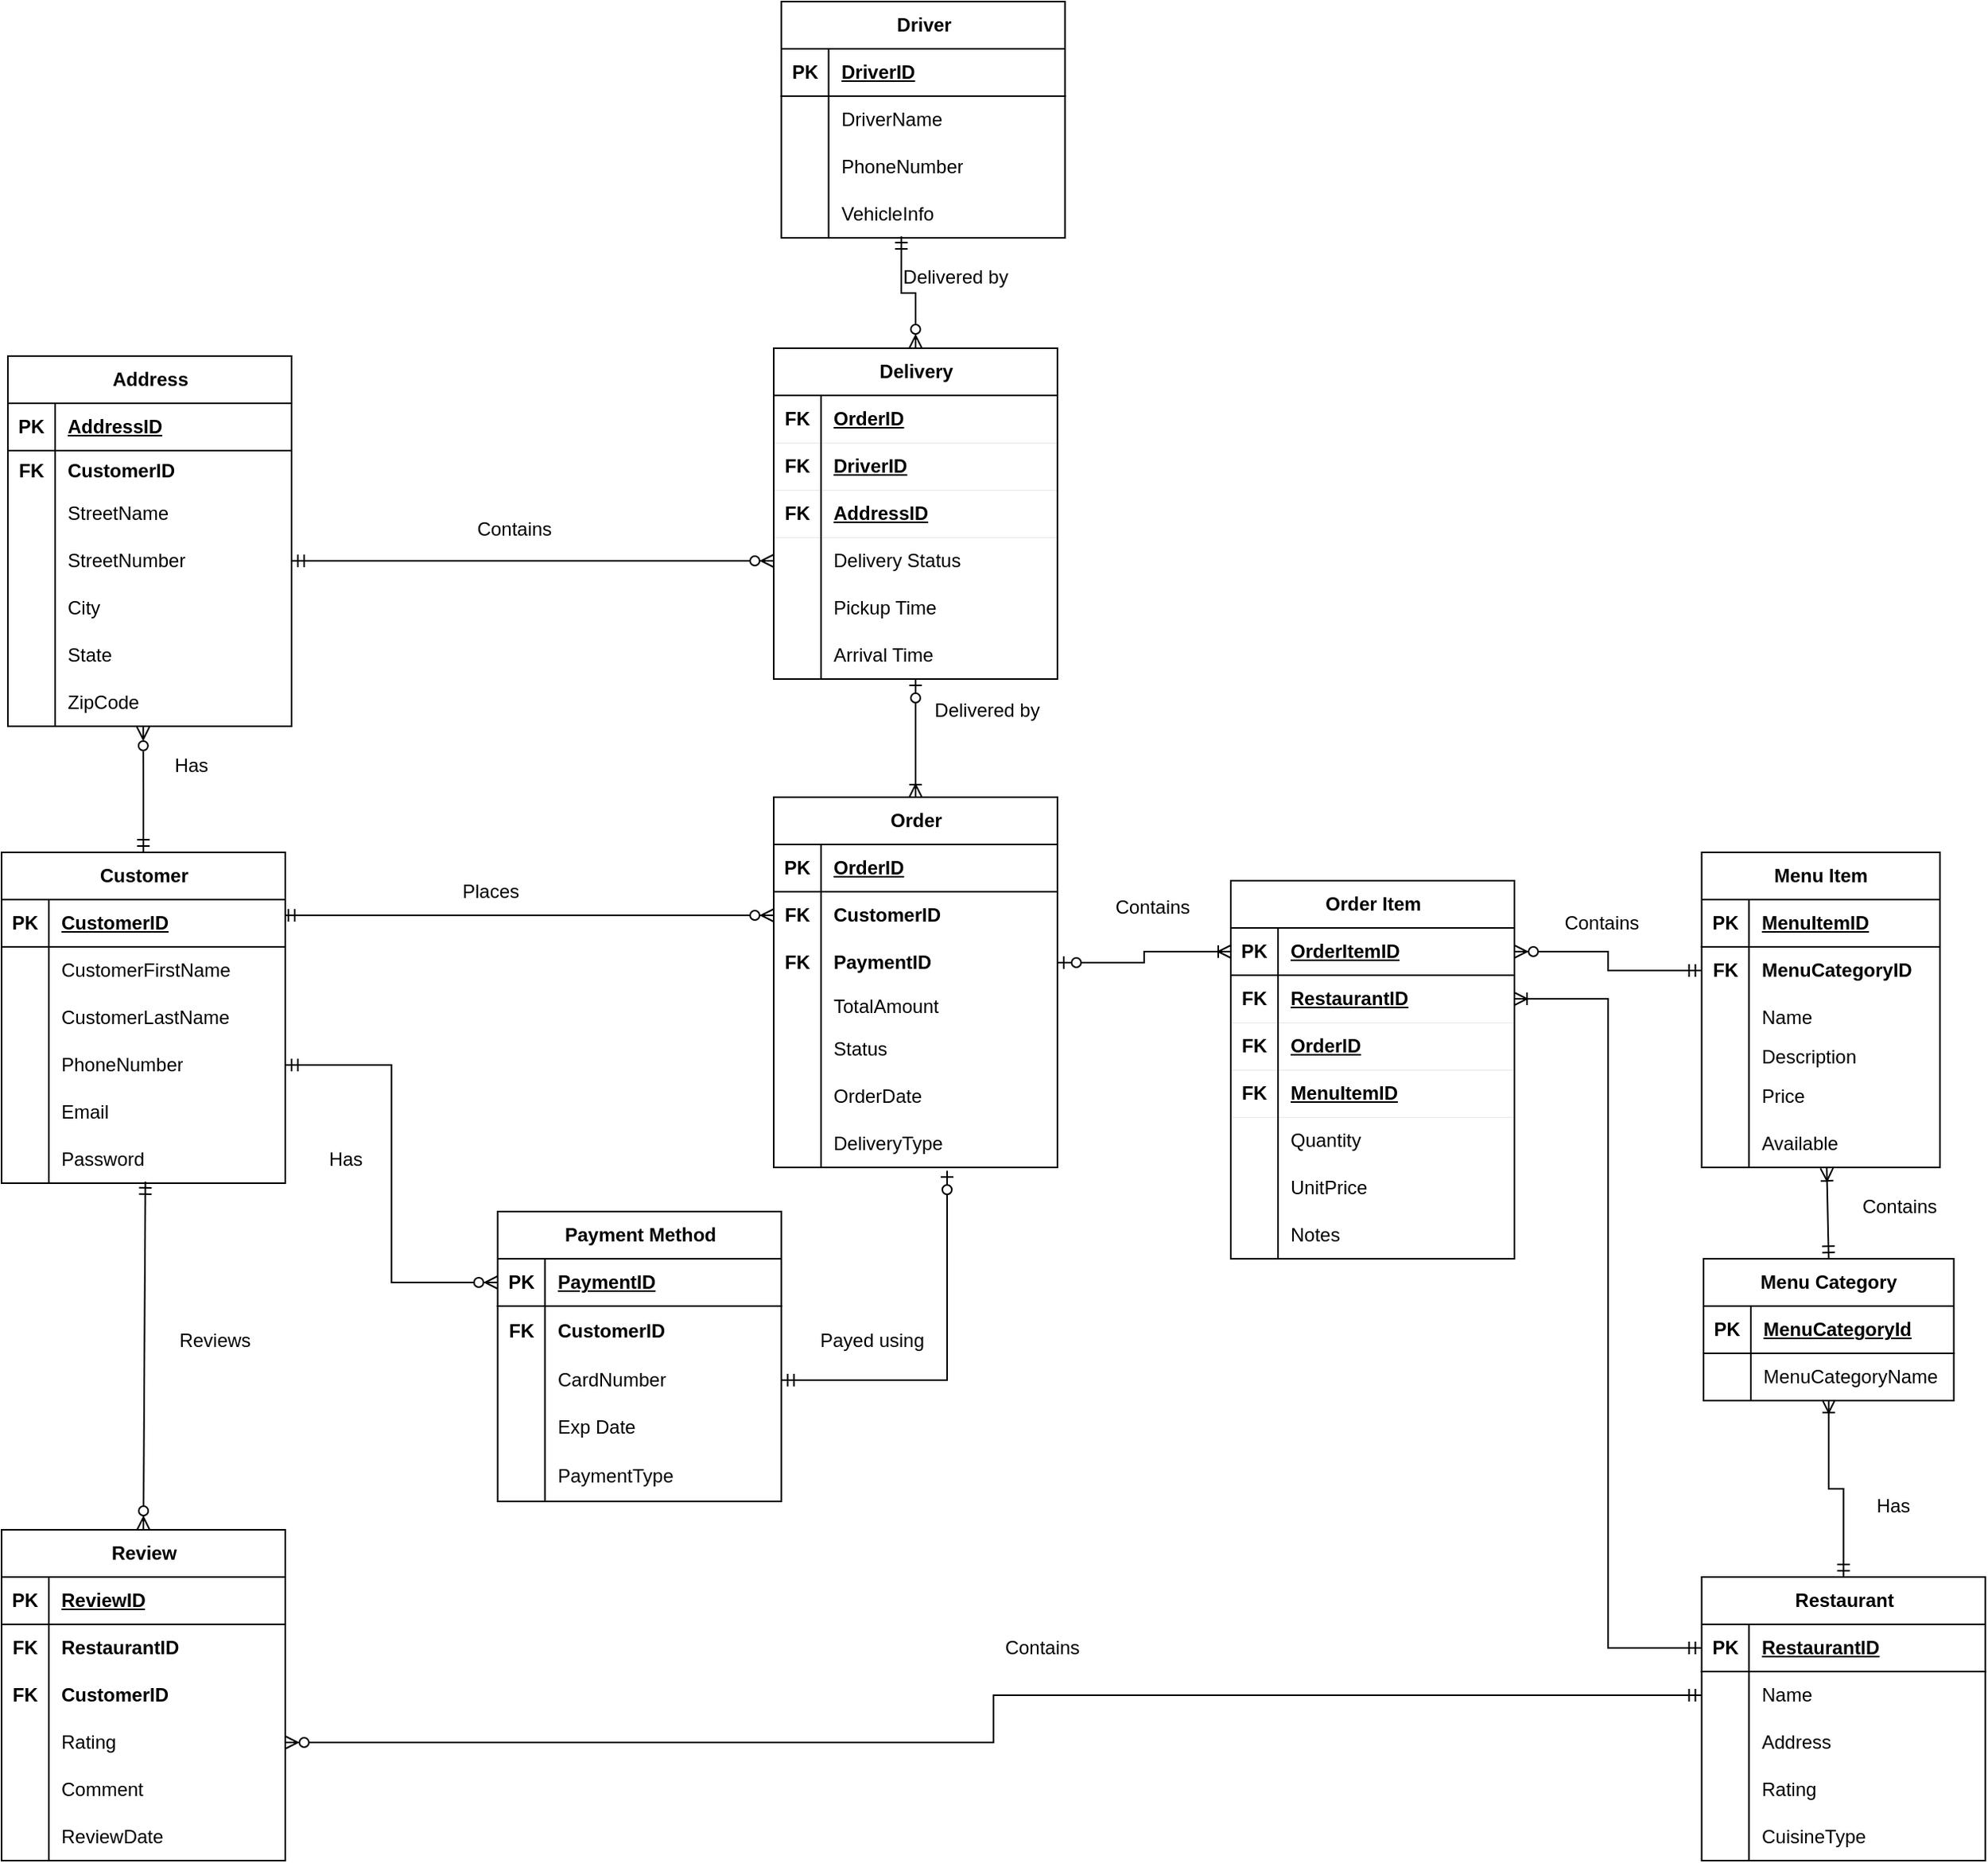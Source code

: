 <mxfile version="26.0.16">
  <diagram name="第 1 页" id="QElRUDR-cV3jDJdq3RIu">
    <mxGraphModel grid="1" page="1" gridSize="10" guides="1" tooltips="1" connect="1" arrows="1" fold="1" pageScale="1" pageWidth="827" pageHeight="1169" math="0" shadow="0">
      <root>
        <mxCell id="0" />
        <mxCell id="1" parent="0" />
        <mxCell id="Ly-DDUZTZc76eZcosB0O-34" value="" style="edgeStyle=orthogonalEdgeStyle;fontSize=12;html=1;endArrow=ERzeroToMany;startArrow=ERmandOne;rounded=0;entryX=0;entryY=0.5;entryDx=0;entryDy=0;" edge="1" parent="1" target="qp2Awe0LSb7zslD6Bd0f-18">
          <mxGeometry width="100" height="100" relative="1" as="geometry">
            <mxPoint x="510" y="330" as="sourcePoint" />
            <mxPoint x="780" y="347" as="targetPoint" />
            <Array as="points">
              <mxPoint x="500" y="330" />
            </Array>
          </mxGeometry>
        </mxCell>
        <mxCell id="Ly-DDUZTZc76eZcosB0O-41" value="" style="fontSize=12;html=1;endArrow=ERzeroToMany;startArrow=ERmandOne;rounded=0;edgeStyle=orthogonalEdgeStyle;entryX=0;entryY=0.5;entryDx=0;entryDy=0;exitX=1;exitY=0.5;exitDx=0;exitDy=0;" edge="1" parent="1" source="qV91S-PmraT7guB2EQLb-30" target="qp2Awe0LSb7zslD6Bd0f-62">
          <mxGeometry width="100" height="100" relative="1" as="geometry">
            <mxPoint x="519" y="420" as="sourcePoint" />
            <mxPoint x="620.0" y="548" as="targetPoint" />
          </mxGeometry>
        </mxCell>
        <mxCell id="Ly-DDUZTZc76eZcosB0O-42" value="" style="fontSize=12;html=1;endArrow=ERoneToMany;startArrow=ERzeroToOne;rounded=0;entryX=0.5;entryY=0;entryDx=0;entryDy=0;endFill=0;" edge="1" parent="1" source="qp2Awe0LSb7zslD6Bd0f-113" target="qp2Awe0LSb7zslD6Bd0f-14">
          <mxGeometry width="100" height="100" relative="1" as="geometry">
            <mxPoint x="889.08" y="140.98" as="sourcePoint" />
            <mxPoint x="888" y="250" as="targetPoint" />
          </mxGeometry>
        </mxCell>
        <mxCell id="V0rouqVMcieKD_WNlHqg-4" value="" style="fontSize=12;html=1;endArrow=ERzeroToMany;startArrow=ERmandOne;rounded=0;entryX=0.5;entryY=0;entryDx=0;entryDy=0;exitX=0.507;exitY=0.965;exitDx=0;exitDy=0;exitPerimeter=0;" edge="1" parent="1" source="qp2Awe0LSb7zslD6Bd0f-39" target="qp2Awe0LSb7zslD6Bd0f-42">
          <mxGeometry width="100" height="100" relative="1" as="geometry">
            <mxPoint x="461.04" y="419.01" as="sourcePoint" />
            <mxPoint x="461.76" y="719.04" as="targetPoint" />
          </mxGeometry>
        </mxCell>
        <mxCell id="V0rouqVMcieKD_WNlHqg-5" value="" style="fontSize=12;html=1;endArrow=ERzeroToMany;startArrow=ERmandOne;rounded=0;exitX=0;exitY=0.5;exitDx=0;exitDy=0;entryX=1;entryY=0.5;entryDx=0;entryDy=0;edgeStyle=orthogonalEdgeStyle;" edge="1" parent="1" source="qp2Awe0LSb7zslD6Bd0f-91" target="qp2Awe0LSb7zslD6Bd0f-46">
          <mxGeometry width="100" height="100" relative="1" as="geometry">
            <mxPoint x="1398.8" y="792.5" as="sourcePoint" />
            <mxPoint x="558" y="788" as="targetPoint" />
          </mxGeometry>
        </mxCell>
        <mxCell id="V0rouqVMcieKD_WNlHqg-6" value="" style="fontSize=12;html=1;endArrow=ERoneToMany;startArrow=ERmandOne;rounded=0;exitX=0.5;exitY=0;exitDx=0;exitDy=0;entryX=0.5;entryY=0.987;entryDx=0;entryDy=0;entryPerimeter=0;edgeStyle=orthogonalEdgeStyle;" edge="1" parent="1" source="qp2Awe0LSb7zslD6Bd0f-87" target="qV91S-PmraT7guB2EQLb-94">
          <mxGeometry width="100" height="100" relative="1" as="geometry">
            <mxPoint x="1450" y="737" as="sourcePoint" />
            <mxPoint x="1481" y="670" as="targetPoint" />
          </mxGeometry>
        </mxCell>
        <mxCell id="V0rouqVMcieKD_WNlHqg-8" value="" style="edgeStyle=orthogonalEdgeStyle;fontSize=12;html=1;endArrow=ERzeroToMany;startArrow=ERmandOne;rounded=0;exitX=0;exitY=0.5;exitDx=0;exitDy=0;entryX=1;entryY=0.5;entryDx=0;entryDy=0;" edge="1" parent="1" source="qV91S-PmraT7guB2EQLb-81" target="qp2Awe0LSb7zslD6Bd0f-205">
          <mxGeometry width="100" height="100" relative="1" as="geometry">
            <mxPoint x="1398.8" y="335" as="sourcePoint" />
            <mxPoint x="1280" y="395" as="targetPoint" />
          </mxGeometry>
        </mxCell>
        <mxCell id="wi1ghn_I1hY8h-wvtkzA-17" style="rounded=0;orthogonalLoop=1;jettySize=auto;html=1;exitX=0.423;exitY=0.967;exitDx=0;exitDy=0;endArrow=ERzeroToMany;endFill=0;startArrow=ERmandOne;startFill=0;edgeStyle=orthogonalEdgeStyle;exitPerimeter=0;" edge="1" parent="1" source="9X58bOHdQTIPCl-kTh1u-13" target="qp2Awe0LSb7zslD6Bd0f-103">
          <mxGeometry relative="1" as="geometry">
            <mxPoint x="895.8" y="-80" as="sourcePoint" />
            <mxPoint x="890" y="-33" as="targetPoint" />
          </mxGeometry>
        </mxCell>
        <mxCell id="V0rouqVMcieKD_WNlHqg-12" value="" style="edgeStyle=orthogonalEdgeStyle;fontSize=12;html=1;endArrow=ERzeroToMany;startArrow=ERmandOne;rounded=0;exitX=1;exitY=0.5;exitDx=0;exitDy=0;entryX=0;entryY=0.5;entryDx=0;entryDy=0;" edge="1" parent="1" source="qV91S-PmraT7guB2EQLb-40" target="qp2Awe0LSb7zslD6Bd0f-107">
          <mxGeometry width="100" height="100" relative="1" as="geometry">
            <mxPoint x="559" y="80" as="sourcePoint" />
            <mxPoint x="800" y="80" as="targetPoint" />
          </mxGeometry>
        </mxCell>
        <mxCell id="V0rouqVMcieKD_WNlHqg-16" value="" style="fontSize=12;html=1;endArrow=ERoneToMany;startArrow=ERmandOne;rounded=0;exitX=0.5;exitY=0;exitDx=0;exitDy=0;entryX=0.525;entryY=1.017;entryDx=0;entryDy=0;entryPerimeter=0;" edge="1" parent="1" source="qp2Awe0LSb7zslD6Bd0f-74" target="9X58bOHdQTIPCl-kTh1u-34">
          <mxGeometry width="100" height="100" relative="1" as="geometry">
            <mxPoint x="1468" y="500" as="sourcePoint" />
            <mxPoint x="1530" y="410" as="targetPoint" />
          </mxGeometry>
        </mxCell>
        <mxCell id="IpPdQ_hB1jmn_op2HXhE-1" value="Places" style="text;html=1;align=center;verticalAlign=middle;resizable=0;points=[];autosize=1;" vertex="1" parent="1">
          <mxGeometry x="600" y="300" width="60" height="30" as="geometry" />
        </mxCell>
        <mxCell id="IpPdQ_hB1jmn_op2HXhE-3" value="Reviews" style="text;html=1;align=center;verticalAlign=middle;resizable=0;points=[];autosize=1;strokeColor=none;fillColor=none;" vertex="1" parent="1">
          <mxGeometry x="420" y="585" width="70" height="30" as="geometry" />
        </mxCell>
        <mxCell id="IpPdQ_hB1jmn_op2HXhE-4" value="Contains" style="text;html=1;align=center;verticalAlign=middle;resizable=0;points=[];autosize=1;strokeColor=none;fillColor=none;" vertex="1" parent="1">
          <mxGeometry x="945" y="780" width="70" height="30" as="geometry" />
        </mxCell>
        <mxCell id="IpPdQ_hB1jmn_op2HXhE-6" value="Has" style="text;html=1;align=center;verticalAlign=middle;resizable=0;points=[];autosize=1;strokeColor=none;fillColor=none;" vertex="1" parent="1">
          <mxGeometry x="517.6" y="470" width="40" height="30" as="geometry" />
        </mxCell>
        <mxCell id="IpPdQ_hB1jmn_op2HXhE-7" value="Payed using" style="text;html=1;align=center;verticalAlign=middle;resizable=0;points=[];autosize=1;strokeColor=none;fillColor=none;" vertex="1" parent="1">
          <mxGeometry x="827" y="585" width="90" height="30" as="geometry" />
        </mxCell>
        <mxCell id="IpPdQ_hB1jmn_op2HXhE-8" value="Contains" style="text;html=1;align=center;verticalAlign=middle;resizable=0;points=[];autosize=1;strokeColor=none;fillColor=none;" vertex="1" parent="1">
          <mxGeometry x="610" y="70" width="70" height="30" as="geometry" />
        </mxCell>
        <mxCell id="IpPdQ_hB1jmn_op2HXhE-9" value="Contains" style="text;html=1;align=center;verticalAlign=middle;resizable=0;points=[];autosize=1;" vertex="1" parent="1">
          <mxGeometry x="1015" y="310" width="70" height="30" as="geometry" />
        </mxCell>
        <mxCell id="IpPdQ_hB1jmn_op2HXhE-10" value="Contains" style="text;html=1;align=center;verticalAlign=middle;resizable=0;points=[];autosize=1;strokeColor=none;fillColor=none;" vertex="1" parent="1">
          <mxGeometry x="1300" y="320" width="70" height="30" as="geometry" />
        </mxCell>
        <mxCell id="IpPdQ_hB1jmn_op2HXhE-11" value="Contains" style="text;html=1;align=center;verticalAlign=middle;resizable=0;points=[];autosize=1;strokeColor=none;fillColor=none;" vertex="1" parent="1">
          <mxGeometry x="1488.8" y="500" width="70" height="30" as="geometry" />
        </mxCell>
        <mxCell id="IpPdQ_hB1jmn_op2HXhE-12" value="Has" style="text;html=1;align=center;verticalAlign=middle;resizable=0;points=[];autosize=1;strokeColor=none;fillColor=none;" vertex="1" parent="1">
          <mxGeometry x="1500" y="690" width="40" height="30" as="geometry" />
        </mxCell>
        <mxCell id="IpPdQ_hB1jmn_op2HXhE-14" value="Delivered by" style="text;html=1;align=center;verticalAlign=middle;resizable=0;points=[];autosize=1;strokeColor=none;fillColor=none;" vertex="1" parent="1">
          <mxGeometry x="880" y="-90" width="90" height="30" as="geometry" />
        </mxCell>
        <mxCell id="IpPdQ_hB1jmn_op2HXhE-15" value="Delivered by" style="text;html=1;align=center;verticalAlign=middle;resizable=0;points=[];autosize=1;strokeColor=none;fillColor=none;" vertex="1" parent="1">
          <mxGeometry x="900" y="185" width="90" height="30" as="geometry" />
        </mxCell>
        <mxCell id="ccCFFj__4ntV5N3kExwi-1" value="Has" style="text;html=1;align=center;verticalAlign=middle;resizable=0;points=[];autosize=1;strokeColor=none;fillColor=none;" vertex="1" parent="1">
          <mxGeometry x="420" y="220" width="40" height="30" as="geometry" />
        </mxCell>
        <mxCell id="IpPdQ_hB1jmn_op2HXhE-17" value="" style="fontSize=12;html=1;endArrow=ERoneToMany;startArrow=ERzeroToOne;rounded=0;exitX=1;exitY=0.5;exitDx=0;exitDy=0;edgeStyle=orthogonalEdgeStyle;entryX=0;entryY=0.5;entryDx=0;entryDy=0;" edge="1" parent="1" source="qp2Awe0LSb7zslD6Bd0f-21" target="qp2Awe0LSb7zslD6Bd0f-205">
          <mxGeometry width="100" height="100" relative="1" as="geometry">
            <mxPoint x="975" y="370" as="sourcePoint" />
            <mxPoint x="1100" y="395" as="targetPoint" />
          </mxGeometry>
        </mxCell>
        <mxCell id="qp2Awe0LSb7zslD6Bd0f-14" value="Order" style="shape=table;startSize=30;container=1;collapsible=1;childLayout=tableLayout;fixedRows=1;rowLines=0;fontStyle=1;align=center;resizeLast=1;html=1;" vertex="1" parent="1">
          <mxGeometry x="810" y="255" width="180" height="235" as="geometry" />
        </mxCell>
        <mxCell id="qp2Awe0LSb7zslD6Bd0f-15" value="" style="shape=tableRow;horizontal=0;startSize=0;swimlaneHead=0;swimlaneBody=0;fillColor=none;collapsible=0;dropTarget=0;points=[[0,0.5],[1,0.5]];portConstraint=eastwest;top=0;left=0;right=0;bottom=1;" vertex="1" parent="qp2Awe0LSb7zslD6Bd0f-14">
          <mxGeometry y="30" width="180" height="30" as="geometry" />
        </mxCell>
        <mxCell id="qp2Awe0LSb7zslD6Bd0f-16" value="PK" style="shape=partialRectangle;connectable=0;fillColor=none;top=0;left=0;bottom=0;right=0;fontStyle=1;overflow=hidden;whiteSpace=wrap;html=1;" vertex="1" parent="qp2Awe0LSb7zslD6Bd0f-15">
          <mxGeometry width="30" height="30" as="geometry">
            <mxRectangle width="30" height="30" as="alternateBounds" />
          </mxGeometry>
        </mxCell>
        <mxCell id="qp2Awe0LSb7zslD6Bd0f-17" value="OrderID" style="shape=partialRectangle;connectable=0;fillColor=none;top=0;left=0;bottom=0;right=0;align=left;spacingLeft=6;fontStyle=5;overflow=hidden;whiteSpace=wrap;html=1;" vertex="1" parent="qp2Awe0LSb7zslD6Bd0f-15">
          <mxGeometry x="30" width="150" height="30" as="geometry">
            <mxRectangle width="150" height="30" as="alternateBounds" />
          </mxGeometry>
        </mxCell>
        <mxCell id="qp2Awe0LSb7zslD6Bd0f-18" value="" style="shape=tableRow;horizontal=0;startSize=0;swimlaneHead=0;swimlaneBody=0;fillColor=none;collapsible=0;dropTarget=0;points=[[0,0.5],[1,0.5]];portConstraint=eastwest;top=0;left=0;right=0;bottom=0;" vertex="1" parent="qp2Awe0LSb7zslD6Bd0f-14">
          <mxGeometry y="60" width="180" height="30" as="geometry" />
        </mxCell>
        <mxCell id="qp2Awe0LSb7zslD6Bd0f-19" value="&lt;b&gt;FK&lt;/b&gt;" style="shape=partialRectangle;connectable=0;fillColor=none;top=0;left=0;bottom=0;right=0;editable=1;overflow=hidden;whiteSpace=wrap;html=1;" vertex="1" parent="qp2Awe0LSb7zslD6Bd0f-18">
          <mxGeometry width="30" height="30" as="geometry">
            <mxRectangle width="30" height="30" as="alternateBounds" />
          </mxGeometry>
        </mxCell>
        <mxCell id="qp2Awe0LSb7zslD6Bd0f-20" value="&lt;b&gt;CustomerID&lt;/b&gt;" style="shape=partialRectangle;connectable=0;fillColor=none;top=0;left=0;bottom=0;right=0;align=left;spacingLeft=6;overflow=hidden;whiteSpace=wrap;html=1;" vertex="1" parent="qp2Awe0LSb7zslD6Bd0f-18">
          <mxGeometry x="30" width="150" height="30" as="geometry">
            <mxRectangle width="150" height="30" as="alternateBounds" />
          </mxGeometry>
        </mxCell>
        <mxCell id="qp2Awe0LSb7zslD6Bd0f-21" value="" style="shape=tableRow;horizontal=0;startSize=0;swimlaneHead=0;swimlaneBody=0;fillColor=none;collapsible=0;dropTarget=0;points=[[0,0.5],[1,0.5]];portConstraint=eastwest;top=0;left=0;right=0;bottom=0;" vertex="1" parent="qp2Awe0LSb7zslD6Bd0f-14">
          <mxGeometry y="90" width="180" height="30" as="geometry" />
        </mxCell>
        <mxCell id="qp2Awe0LSb7zslD6Bd0f-22" value="&lt;b&gt;FK&lt;/b&gt;" style="shape=partialRectangle;connectable=0;fillColor=none;top=0;left=0;bottom=0;right=0;editable=1;overflow=hidden;whiteSpace=wrap;html=1;" vertex="1" parent="qp2Awe0LSb7zslD6Bd0f-21">
          <mxGeometry width="30" height="30" as="geometry">
            <mxRectangle width="30" height="30" as="alternateBounds" />
          </mxGeometry>
        </mxCell>
        <mxCell id="qp2Awe0LSb7zslD6Bd0f-23" value="&lt;b&gt;PaymentID&lt;/b&gt;" style="shape=partialRectangle;connectable=0;fillColor=none;top=0;left=0;bottom=0;right=0;align=left;spacingLeft=6;overflow=hidden;whiteSpace=wrap;html=1;" vertex="1" parent="qp2Awe0LSb7zslD6Bd0f-21">
          <mxGeometry x="30" width="150" height="30" as="geometry">
            <mxRectangle width="150" height="30" as="alternateBounds" />
          </mxGeometry>
        </mxCell>
        <mxCell id="qp2Awe0LSb7zslD6Bd0f-24" value="" style="shape=tableRow;horizontal=0;startSize=0;swimlaneHead=0;swimlaneBody=0;fillColor=none;collapsible=0;dropTarget=0;points=[[0,0.5],[1,0.5]];portConstraint=eastwest;top=0;left=0;right=0;bottom=0;" vertex="1" parent="qp2Awe0LSb7zslD6Bd0f-14">
          <mxGeometry y="120" width="180" height="25" as="geometry" />
        </mxCell>
        <mxCell id="qp2Awe0LSb7zslD6Bd0f-25" value="" style="shape=partialRectangle;connectable=0;fillColor=none;top=0;left=0;bottom=0;right=0;editable=1;overflow=hidden;whiteSpace=wrap;html=1;" vertex="1" parent="qp2Awe0LSb7zslD6Bd0f-24">
          <mxGeometry width="30" height="25" as="geometry">
            <mxRectangle width="30" height="25" as="alternateBounds" />
          </mxGeometry>
        </mxCell>
        <mxCell id="qp2Awe0LSb7zslD6Bd0f-26" value="TotalAmount" style="shape=partialRectangle;connectable=0;fillColor=none;top=0;left=0;bottom=0;right=0;align=left;spacingLeft=6;overflow=hidden;whiteSpace=wrap;html=1;" vertex="1" parent="qp2Awe0LSb7zslD6Bd0f-24">
          <mxGeometry x="30" width="150" height="25" as="geometry">
            <mxRectangle width="150" height="25" as="alternateBounds" />
          </mxGeometry>
        </mxCell>
        <mxCell id="qV91S-PmraT7guB2EQLb-54" value="" style="shape=tableRow;horizontal=0;startSize=0;swimlaneHead=0;swimlaneBody=0;fillColor=none;collapsible=0;dropTarget=0;points=[[0,0.5],[1,0.5]];portConstraint=eastwest;top=0;left=0;right=0;bottom=0;" vertex="1" parent="qp2Awe0LSb7zslD6Bd0f-14">
          <mxGeometry y="145" width="180" height="30" as="geometry" />
        </mxCell>
        <mxCell id="qV91S-PmraT7guB2EQLb-55" value="" style="shape=partialRectangle;connectable=0;fillColor=none;top=0;left=0;bottom=0;right=0;editable=1;overflow=hidden;whiteSpace=wrap;html=1;" vertex="1" parent="qV91S-PmraT7guB2EQLb-54">
          <mxGeometry width="30" height="30" as="geometry">
            <mxRectangle width="30" height="30" as="alternateBounds" />
          </mxGeometry>
        </mxCell>
        <mxCell id="qV91S-PmraT7guB2EQLb-56" value="Status" style="shape=partialRectangle;connectable=0;fillColor=none;top=0;left=0;bottom=0;right=0;align=left;spacingLeft=6;overflow=hidden;whiteSpace=wrap;html=1;" vertex="1" parent="qV91S-PmraT7guB2EQLb-54">
          <mxGeometry x="30" width="150" height="30" as="geometry">
            <mxRectangle width="150" height="30" as="alternateBounds" />
          </mxGeometry>
        </mxCell>
        <mxCell id="qV91S-PmraT7guB2EQLb-60" value="" style="shape=tableRow;horizontal=0;startSize=0;swimlaneHead=0;swimlaneBody=0;fillColor=none;collapsible=0;dropTarget=0;points=[[0,0.5],[1,0.5]];portConstraint=eastwest;top=0;left=0;right=0;bottom=0;" vertex="1" parent="qp2Awe0LSb7zslD6Bd0f-14">
          <mxGeometry y="175" width="180" height="30" as="geometry" />
        </mxCell>
        <mxCell id="qV91S-PmraT7guB2EQLb-61" value="" style="shape=partialRectangle;connectable=0;fillColor=none;top=0;left=0;bottom=0;right=0;editable=1;overflow=hidden;whiteSpace=wrap;html=1;" vertex="1" parent="qV91S-PmraT7guB2EQLb-60">
          <mxGeometry width="30" height="30" as="geometry">
            <mxRectangle width="30" height="30" as="alternateBounds" />
          </mxGeometry>
        </mxCell>
        <mxCell id="qV91S-PmraT7guB2EQLb-62" value="OrderDate" style="shape=partialRectangle;connectable=0;fillColor=none;top=0;left=0;bottom=0;right=0;align=left;spacingLeft=6;overflow=hidden;whiteSpace=wrap;html=1;" vertex="1" parent="qV91S-PmraT7guB2EQLb-60">
          <mxGeometry x="30" width="150" height="30" as="geometry">
            <mxRectangle width="150" height="30" as="alternateBounds" />
          </mxGeometry>
        </mxCell>
        <mxCell id="qp2Awe0LSb7zslD6Bd0f-133" value="" style="shape=tableRow;horizontal=0;startSize=0;swimlaneHead=0;swimlaneBody=0;fillColor=none;collapsible=0;dropTarget=0;points=[[0,0.5],[1,0.5]];portConstraint=eastwest;top=0;left=0;right=0;bottom=0;" vertex="1" parent="qp2Awe0LSb7zslD6Bd0f-14">
          <mxGeometry y="205" width="180" height="30" as="geometry" />
        </mxCell>
        <mxCell id="qp2Awe0LSb7zslD6Bd0f-134" value="" style="shape=partialRectangle;connectable=0;fillColor=none;top=0;left=0;bottom=0;right=0;editable=1;overflow=hidden;whiteSpace=wrap;html=1;" vertex="1" parent="qp2Awe0LSb7zslD6Bd0f-133">
          <mxGeometry width="30" height="30" as="geometry">
            <mxRectangle width="30" height="30" as="alternateBounds" />
          </mxGeometry>
        </mxCell>
        <mxCell id="qp2Awe0LSb7zslD6Bd0f-135" value="DeliveryType" style="shape=partialRectangle;connectable=0;fillColor=none;top=0;left=0;bottom=0;right=0;align=left;spacingLeft=6;overflow=hidden;whiteSpace=wrap;html=1;" vertex="1" parent="qp2Awe0LSb7zslD6Bd0f-133">
          <mxGeometry x="30" width="150" height="30" as="geometry">
            <mxRectangle width="150" height="30" as="alternateBounds" />
          </mxGeometry>
        </mxCell>
        <mxCell id="9X58bOHdQTIPCl-kTh1u-3" value="Driver" style="shape=table;startSize=30;container=1;collapsible=1;childLayout=tableLayout;fixedRows=1;rowLines=0;fontStyle=1;align=center;resizeLast=1;html=1;" vertex="1" parent="1">
          <mxGeometry x="814.8" y="-250" width="180" height="150" as="geometry" />
        </mxCell>
        <mxCell id="9X58bOHdQTIPCl-kTh1u-4" value="" style="shape=tableRow;horizontal=0;startSize=0;swimlaneHead=0;swimlaneBody=0;fillColor=none;collapsible=0;dropTarget=0;points=[[0,0.5],[1,0.5]];portConstraint=eastwest;top=0;left=0;right=0;bottom=1;" vertex="1" parent="9X58bOHdQTIPCl-kTh1u-3">
          <mxGeometry y="30" width="180" height="30" as="geometry" />
        </mxCell>
        <mxCell id="9X58bOHdQTIPCl-kTh1u-5" value="PK" style="shape=partialRectangle;connectable=0;fillColor=none;top=0;left=0;bottom=0;right=0;fontStyle=1;overflow=hidden;whiteSpace=wrap;html=1;" vertex="1" parent="9X58bOHdQTIPCl-kTh1u-4">
          <mxGeometry width="30" height="30" as="geometry">
            <mxRectangle width="30" height="30" as="alternateBounds" />
          </mxGeometry>
        </mxCell>
        <mxCell id="9X58bOHdQTIPCl-kTh1u-6" value="DriverID" style="shape=partialRectangle;connectable=0;fillColor=none;top=0;left=0;bottom=0;right=0;align=left;spacingLeft=6;fontStyle=5;overflow=hidden;whiteSpace=wrap;html=1;" vertex="1" parent="9X58bOHdQTIPCl-kTh1u-4">
          <mxGeometry x="30" width="150" height="30" as="geometry">
            <mxRectangle width="150" height="30" as="alternateBounds" />
          </mxGeometry>
        </mxCell>
        <mxCell id="9X58bOHdQTIPCl-kTh1u-7" value="" style="shape=tableRow;horizontal=0;startSize=0;swimlaneHead=0;swimlaneBody=0;fillColor=none;collapsible=0;dropTarget=0;points=[[0,0.5],[1,0.5]];portConstraint=eastwest;top=0;left=0;right=0;bottom=0;" vertex="1" parent="9X58bOHdQTIPCl-kTh1u-3">
          <mxGeometry y="60" width="180" height="30" as="geometry" />
        </mxCell>
        <mxCell id="9X58bOHdQTIPCl-kTh1u-8" value="" style="shape=partialRectangle;connectable=0;fillColor=none;top=0;left=0;bottom=0;right=0;editable=1;overflow=hidden;whiteSpace=wrap;html=1;" vertex="1" parent="9X58bOHdQTIPCl-kTh1u-7">
          <mxGeometry width="30" height="30" as="geometry">
            <mxRectangle width="30" height="30" as="alternateBounds" />
          </mxGeometry>
        </mxCell>
        <mxCell id="9X58bOHdQTIPCl-kTh1u-9" value="DriverName" style="shape=partialRectangle;connectable=0;fillColor=none;top=0;left=0;bottom=0;right=0;align=left;spacingLeft=6;overflow=hidden;whiteSpace=wrap;html=1;" vertex="1" parent="9X58bOHdQTIPCl-kTh1u-7">
          <mxGeometry x="30" width="150" height="30" as="geometry">
            <mxRectangle width="150" height="30" as="alternateBounds" />
          </mxGeometry>
        </mxCell>
        <mxCell id="9X58bOHdQTIPCl-kTh1u-10" value="" style="shape=tableRow;horizontal=0;startSize=0;swimlaneHead=0;swimlaneBody=0;fillColor=none;collapsible=0;dropTarget=0;points=[[0,0.5],[1,0.5]];portConstraint=eastwest;top=0;left=0;right=0;bottom=0;" vertex="1" parent="9X58bOHdQTIPCl-kTh1u-3">
          <mxGeometry y="90" width="180" height="30" as="geometry" />
        </mxCell>
        <mxCell id="9X58bOHdQTIPCl-kTh1u-11" value="" style="shape=partialRectangle;connectable=0;fillColor=none;top=0;left=0;bottom=0;right=0;editable=1;overflow=hidden;whiteSpace=wrap;html=1;" vertex="1" parent="9X58bOHdQTIPCl-kTh1u-10">
          <mxGeometry width="30" height="30" as="geometry">
            <mxRectangle width="30" height="30" as="alternateBounds" />
          </mxGeometry>
        </mxCell>
        <mxCell id="9X58bOHdQTIPCl-kTh1u-12" value="PhoneNumber" style="shape=partialRectangle;connectable=0;fillColor=none;top=0;left=0;bottom=0;right=0;align=left;spacingLeft=6;overflow=hidden;whiteSpace=wrap;html=1;" vertex="1" parent="9X58bOHdQTIPCl-kTh1u-10">
          <mxGeometry x="30" width="150" height="30" as="geometry">
            <mxRectangle width="150" height="30" as="alternateBounds" />
          </mxGeometry>
        </mxCell>
        <mxCell id="9X58bOHdQTIPCl-kTh1u-13" value="" style="shape=tableRow;horizontal=0;startSize=0;swimlaneHead=0;swimlaneBody=0;fillColor=none;collapsible=0;dropTarget=0;points=[[0,0.5],[1,0.5]];portConstraint=eastwest;top=0;left=0;right=0;bottom=0;" vertex="1" parent="9X58bOHdQTIPCl-kTh1u-3">
          <mxGeometry y="120" width="180" height="30" as="geometry" />
        </mxCell>
        <mxCell id="9X58bOHdQTIPCl-kTh1u-14" value="" style="shape=partialRectangle;connectable=0;fillColor=none;top=0;left=0;bottom=0;right=0;editable=1;overflow=hidden;whiteSpace=wrap;html=1;" vertex="1" parent="9X58bOHdQTIPCl-kTh1u-13">
          <mxGeometry width="30" height="30" as="geometry">
            <mxRectangle width="30" height="30" as="alternateBounds" />
          </mxGeometry>
        </mxCell>
        <mxCell id="9X58bOHdQTIPCl-kTh1u-15" value="VehicleInfo" style="shape=partialRectangle;connectable=0;fillColor=none;top=0;left=0;bottom=0;right=0;align=left;spacingLeft=6;overflow=hidden;whiteSpace=wrap;html=1;" vertex="1" parent="9X58bOHdQTIPCl-kTh1u-13">
          <mxGeometry x="30" width="150" height="30" as="geometry">
            <mxRectangle width="150" height="30" as="alternateBounds" />
          </mxGeometry>
        </mxCell>
        <mxCell id="qV91S-PmraT7guB2EQLb-20" value="Customer" style="shape=table;startSize=30;container=1;collapsible=1;childLayout=tableLayout;fixedRows=1;rowLines=0;fontStyle=1;align=center;resizeLast=1;html=1;" vertex="1" parent="1">
          <mxGeometry x="320" y="290" width="180" height="210" as="geometry" />
        </mxCell>
        <mxCell id="qV91S-PmraT7guB2EQLb-21" value="" style="shape=tableRow;horizontal=0;startSize=0;swimlaneHead=0;swimlaneBody=0;fillColor=none;collapsible=0;dropTarget=0;points=[[0,0.5],[1,0.5]];portConstraint=eastwest;top=0;left=0;right=0;bottom=1;" vertex="1" parent="qV91S-PmraT7guB2EQLb-20">
          <mxGeometry y="30" width="180" height="30" as="geometry" />
        </mxCell>
        <mxCell id="qV91S-PmraT7guB2EQLb-22" value="PK" style="shape=partialRectangle;connectable=0;fillColor=none;top=0;left=0;bottom=0;right=0;fontStyle=1;overflow=hidden;whiteSpace=wrap;html=1;" vertex="1" parent="qV91S-PmraT7guB2EQLb-21">
          <mxGeometry width="30" height="30" as="geometry">
            <mxRectangle width="30" height="30" as="alternateBounds" />
          </mxGeometry>
        </mxCell>
        <mxCell id="qV91S-PmraT7guB2EQLb-23" value="CustomerID" style="shape=partialRectangle;connectable=0;fillColor=none;top=0;left=0;bottom=0;right=0;align=left;spacingLeft=6;fontStyle=5;overflow=hidden;whiteSpace=wrap;html=1;" vertex="1" parent="qV91S-PmraT7guB2EQLb-21">
          <mxGeometry x="30" width="150" height="30" as="geometry">
            <mxRectangle width="150" height="30" as="alternateBounds" />
          </mxGeometry>
        </mxCell>
        <mxCell id="qV91S-PmraT7guB2EQLb-24" value="" style="shape=tableRow;horizontal=0;startSize=0;swimlaneHead=0;swimlaneBody=0;fillColor=none;collapsible=0;dropTarget=0;points=[[0,0.5],[1,0.5]];portConstraint=eastwest;top=0;left=0;right=0;bottom=0;" vertex="1" parent="qV91S-PmraT7guB2EQLb-20">
          <mxGeometry y="60" width="180" height="30" as="geometry" />
        </mxCell>
        <mxCell id="qV91S-PmraT7guB2EQLb-25" value="" style="shape=partialRectangle;connectable=0;fillColor=none;top=0;left=0;bottom=0;right=0;editable=1;overflow=hidden;whiteSpace=wrap;html=1;" vertex="1" parent="qV91S-PmraT7guB2EQLb-24">
          <mxGeometry width="30" height="30" as="geometry">
            <mxRectangle width="30" height="30" as="alternateBounds" />
          </mxGeometry>
        </mxCell>
        <mxCell id="qV91S-PmraT7guB2EQLb-26" value="CustomerFirstName" style="shape=partialRectangle;connectable=0;fillColor=none;top=0;left=0;bottom=0;right=0;align=left;spacingLeft=6;overflow=hidden;whiteSpace=wrap;html=1;" vertex="1" parent="qV91S-PmraT7guB2EQLb-24">
          <mxGeometry x="30" width="150" height="30" as="geometry">
            <mxRectangle width="150" height="30" as="alternateBounds" />
          </mxGeometry>
        </mxCell>
        <mxCell id="qV91S-PmraT7guB2EQLb-27" value="" style="shape=tableRow;horizontal=0;startSize=0;swimlaneHead=0;swimlaneBody=0;fillColor=none;collapsible=0;dropTarget=0;points=[[0,0.5],[1,0.5]];portConstraint=eastwest;top=0;left=0;right=0;bottom=0;" vertex="1" parent="qV91S-PmraT7guB2EQLb-20">
          <mxGeometry y="90" width="180" height="30" as="geometry" />
        </mxCell>
        <mxCell id="qV91S-PmraT7guB2EQLb-28" value="" style="shape=partialRectangle;connectable=0;fillColor=none;top=0;left=0;bottom=0;right=0;editable=1;overflow=hidden;whiteSpace=wrap;html=1;" vertex="1" parent="qV91S-PmraT7guB2EQLb-27">
          <mxGeometry width="30" height="30" as="geometry">
            <mxRectangle width="30" height="30" as="alternateBounds" />
          </mxGeometry>
        </mxCell>
        <mxCell id="qV91S-PmraT7guB2EQLb-29" value="CustomerLastName" style="shape=partialRectangle;connectable=0;fillColor=none;top=0;left=0;bottom=0;right=0;align=left;spacingLeft=6;overflow=hidden;whiteSpace=wrap;html=1;" vertex="1" parent="qV91S-PmraT7guB2EQLb-27">
          <mxGeometry x="30" width="150" height="30" as="geometry">
            <mxRectangle width="150" height="30" as="alternateBounds" />
          </mxGeometry>
        </mxCell>
        <mxCell id="qV91S-PmraT7guB2EQLb-30" value="" style="shape=tableRow;horizontal=0;startSize=0;swimlaneHead=0;swimlaneBody=0;fillColor=none;collapsible=0;dropTarget=0;points=[[0,0.5],[1,0.5]];portConstraint=eastwest;top=0;left=0;right=0;bottom=0;" vertex="1" parent="qV91S-PmraT7guB2EQLb-20">
          <mxGeometry y="120" width="180" height="30" as="geometry" />
        </mxCell>
        <mxCell id="qV91S-PmraT7guB2EQLb-31" value="" style="shape=partialRectangle;connectable=0;fillColor=none;top=0;left=0;bottom=0;right=0;editable=1;overflow=hidden;whiteSpace=wrap;html=1;" vertex="1" parent="qV91S-PmraT7guB2EQLb-30">
          <mxGeometry width="30" height="30" as="geometry">
            <mxRectangle width="30" height="30" as="alternateBounds" />
          </mxGeometry>
        </mxCell>
        <mxCell id="qV91S-PmraT7guB2EQLb-32" value="PhoneNumber" style="shape=partialRectangle;connectable=0;fillColor=none;top=0;left=0;bottom=0;right=0;align=left;spacingLeft=6;overflow=hidden;whiteSpace=wrap;html=1;" vertex="1" parent="qV91S-PmraT7guB2EQLb-30">
          <mxGeometry x="30" width="150" height="30" as="geometry">
            <mxRectangle width="150" height="30" as="alternateBounds" />
          </mxGeometry>
        </mxCell>
        <mxCell id="qp2Awe0LSb7zslD6Bd0f-36" value="" style="shape=tableRow;horizontal=0;startSize=0;swimlaneHead=0;swimlaneBody=0;fillColor=none;collapsible=0;dropTarget=0;points=[[0,0.5],[1,0.5]];portConstraint=eastwest;top=0;left=0;right=0;bottom=0;" vertex="1" parent="qV91S-PmraT7guB2EQLb-20">
          <mxGeometry y="150" width="180" height="30" as="geometry" />
        </mxCell>
        <mxCell id="qp2Awe0LSb7zslD6Bd0f-37" value="" style="shape=partialRectangle;connectable=0;fillColor=none;top=0;left=0;bottom=0;right=0;editable=1;overflow=hidden;whiteSpace=wrap;html=1;" vertex="1" parent="qp2Awe0LSb7zslD6Bd0f-36">
          <mxGeometry width="30" height="30" as="geometry">
            <mxRectangle width="30" height="30" as="alternateBounds" />
          </mxGeometry>
        </mxCell>
        <mxCell id="qp2Awe0LSb7zslD6Bd0f-38" value="Email" style="shape=partialRectangle;connectable=0;fillColor=none;top=0;left=0;bottom=0;right=0;align=left;spacingLeft=6;overflow=hidden;whiteSpace=wrap;html=1;" vertex="1" parent="qp2Awe0LSb7zslD6Bd0f-36">
          <mxGeometry x="30" width="150" height="30" as="geometry">
            <mxRectangle width="150" height="30" as="alternateBounds" />
          </mxGeometry>
        </mxCell>
        <mxCell id="qp2Awe0LSb7zslD6Bd0f-39" value="" style="shape=tableRow;horizontal=0;startSize=0;swimlaneHead=0;swimlaneBody=0;fillColor=none;collapsible=0;dropTarget=0;points=[[0,0.5],[1,0.5]];portConstraint=eastwest;top=0;left=0;right=0;bottom=0;" vertex="1" parent="qV91S-PmraT7guB2EQLb-20">
          <mxGeometry y="180" width="180" height="30" as="geometry" />
        </mxCell>
        <mxCell id="qp2Awe0LSb7zslD6Bd0f-40" value="" style="shape=partialRectangle;connectable=0;fillColor=none;top=0;left=0;bottom=0;right=0;editable=1;overflow=hidden;whiteSpace=wrap;html=1;" vertex="1" parent="qp2Awe0LSb7zslD6Bd0f-39">
          <mxGeometry width="30" height="30" as="geometry">
            <mxRectangle width="30" height="30" as="alternateBounds" />
          </mxGeometry>
        </mxCell>
        <mxCell id="qp2Awe0LSb7zslD6Bd0f-41" value="Password" style="shape=partialRectangle;connectable=0;fillColor=none;top=0;left=0;bottom=0;right=0;align=left;spacingLeft=6;overflow=hidden;whiteSpace=wrap;html=1;" vertex="1" parent="qp2Awe0LSb7zslD6Bd0f-39">
          <mxGeometry x="30" width="150" height="30" as="geometry">
            <mxRectangle width="150" height="30" as="alternateBounds" />
          </mxGeometry>
        </mxCell>
        <mxCell id="9X58bOHdQTIPCl-kTh1u-16" value="Menu Item" style="shape=table;startSize=30;container=1;collapsible=1;childLayout=tableLayout;fixedRows=1;rowLines=0;fontStyle=1;align=center;resizeLast=1;html=1;" vertex="1" parent="1">
          <mxGeometry x="1398.8" y="290" width="151.2" height="200" as="geometry" />
        </mxCell>
        <mxCell id="9X58bOHdQTIPCl-kTh1u-17" value="" style="shape=tableRow;horizontal=0;startSize=0;swimlaneHead=0;swimlaneBody=0;fillColor=none;collapsible=0;dropTarget=0;points=[[0,0.5],[1,0.5]];portConstraint=eastwest;top=0;left=0;right=0;bottom=1;" vertex="1" parent="9X58bOHdQTIPCl-kTh1u-16">
          <mxGeometry y="30" width="151.2" height="30" as="geometry" />
        </mxCell>
        <mxCell id="9X58bOHdQTIPCl-kTh1u-18" value="PK" style="shape=partialRectangle;connectable=0;fillColor=none;top=0;left=0;bottom=0;right=0;fontStyle=1;overflow=hidden;whiteSpace=wrap;html=1;" vertex="1" parent="9X58bOHdQTIPCl-kTh1u-17">
          <mxGeometry width="30" height="30" as="geometry">
            <mxRectangle width="30" height="30" as="alternateBounds" />
          </mxGeometry>
        </mxCell>
        <mxCell id="9X58bOHdQTIPCl-kTh1u-19" value="MenuItemID" style="shape=partialRectangle;connectable=0;fillColor=none;top=0;left=0;bottom=0;right=0;align=left;spacingLeft=6;fontStyle=5;overflow=hidden;whiteSpace=wrap;html=1;" vertex="1" parent="9X58bOHdQTIPCl-kTh1u-17">
          <mxGeometry x="30" width="121.2" height="30" as="geometry">
            <mxRectangle width="121.2" height="30" as="alternateBounds" />
          </mxGeometry>
        </mxCell>
        <mxCell id="qV91S-PmraT7guB2EQLb-81" value="" style="shape=tableRow;horizontal=0;startSize=0;swimlaneHead=0;swimlaneBody=0;fillColor=none;collapsible=0;dropTarget=0;points=[[0,0.5],[1,0.5]];portConstraint=eastwest;top=0;left=0;right=0;bottom=0;" vertex="1" parent="9X58bOHdQTIPCl-kTh1u-16">
          <mxGeometry y="60" width="151.2" height="30" as="geometry" />
        </mxCell>
        <mxCell id="qV91S-PmraT7guB2EQLb-82" value="&lt;b&gt;FK&lt;/b&gt;" style="shape=partialRectangle;connectable=0;fillColor=none;top=0;left=0;bottom=0;right=0;editable=1;overflow=hidden;whiteSpace=wrap;html=1;" vertex="1" parent="qV91S-PmraT7guB2EQLb-81">
          <mxGeometry width="30" height="30" as="geometry">
            <mxRectangle width="30" height="30" as="alternateBounds" />
          </mxGeometry>
        </mxCell>
        <mxCell id="qV91S-PmraT7guB2EQLb-83" value="&lt;b&gt;MenuCategoryID&lt;/b&gt;" style="shape=partialRectangle;connectable=0;fillColor=none;top=0;left=0;bottom=0;right=0;align=left;spacingLeft=6;overflow=hidden;whiteSpace=wrap;html=1;" vertex="1" parent="qV91S-PmraT7guB2EQLb-81">
          <mxGeometry x="30" width="121.2" height="30" as="geometry">
            <mxRectangle width="121.2" height="30" as="alternateBounds" />
          </mxGeometry>
        </mxCell>
        <mxCell id="qV91S-PmraT7guB2EQLb-78" value="" style="shape=tableRow;horizontal=0;startSize=0;swimlaneHead=0;swimlaneBody=0;fillColor=none;collapsible=0;dropTarget=0;points=[[0,0.5],[1,0.5]];portConstraint=eastwest;top=0;left=0;right=0;bottom=0;" vertex="1" parent="9X58bOHdQTIPCl-kTh1u-16">
          <mxGeometry y="90" width="151.2" height="30" as="geometry" />
        </mxCell>
        <mxCell id="qV91S-PmraT7guB2EQLb-79" value="" style="shape=partialRectangle;connectable=0;fillColor=none;top=0;left=0;bottom=0;right=0;editable=1;overflow=hidden;whiteSpace=wrap;html=1;" vertex="1" parent="qV91S-PmraT7guB2EQLb-78">
          <mxGeometry width="30" height="30" as="geometry">
            <mxRectangle width="30" height="30" as="alternateBounds" />
          </mxGeometry>
        </mxCell>
        <mxCell id="qV91S-PmraT7guB2EQLb-80" value="Name" style="shape=partialRectangle;connectable=0;fillColor=none;top=0;left=0;bottom=0;right=0;align=left;spacingLeft=6;overflow=hidden;whiteSpace=wrap;html=1;" vertex="1" parent="qV91S-PmraT7guB2EQLb-78">
          <mxGeometry x="30" width="121.2" height="30" as="geometry">
            <mxRectangle width="121.2" height="30" as="alternateBounds" />
          </mxGeometry>
        </mxCell>
        <mxCell id="9X58bOHdQTIPCl-kTh1u-23" value="" style="shape=tableRow;horizontal=0;startSize=0;swimlaneHead=0;swimlaneBody=0;fillColor=none;collapsible=0;dropTarget=0;points=[[0,0.5],[1,0.5]];portConstraint=eastwest;top=0;left=0;right=0;bottom=0;" vertex="1" parent="9X58bOHdQTIPCl-kTh1u-16">
          <mxGeometry y="120" width="151.2" height="20" as="geometry" />
        </mxCell>
        <mxCell id="9X58bOHdQTIPCl-kTh1u-24" value="" style="shape=partialRectangle;connectable=0;fillColor=none;top=0;left=0;bottom=0;right=0;editable=1;overflow=hidden;whiteSpace=wrap;html=1;" vertex="1" parent="9X58bOHdQTIPCl-kTh1u-23">
          <mxGeometry width="30" height="20" as="geometry">
            <mxRectangle width="30" height="20" as="alternateBounds" />
          </mxGeometry>
        </mxCell>
        <mxCell id="9X58bOHdQTIPCl-kTh1u-25" value="Description" style="shape=partialRectangle;connectable=0;fillColor=none;top=0;left=0;bottom=0;right=0;align=left;spacingLeft=6;overflow=hidden;whiteSpace=wrap;html=1;" vertex="1" parent="9X58bOHdQTIPCl-kTh1u-23">
          <mxGeometry x="30" width="121.2" height="20" as="geometry">
            <mxRectangle width="121.2" height="20" as="alternateBounds" />
          </mxGeometry>
        </mxCell>
        <mxCell id="9X58bOHdQTIPCl-kTh1u-26" value="" style="shape=tableRow;horizontal=0;startSize=0;swimlaneHead=0;swimlaneBody=0;fillColor=none;collapsible=0;dropTarget=0;points=[[0,0.5],[1,0.5]];portConstraint=eastwest;top=0;left=0;right=0;bottom=0;" vertex="1" parent="9X58bOHdQTIPCl-kTh1u-16">
          <mxGeometry y="140" width="151.2" height="30" as="geometry" />
        </mxCell>
        <mxCell id="9X58bOHdQTIPCl-kTh1u-27" value="" style="shape=partialRectangle;connectable=0;fillColor=none;top=0;left=0;bottom=0;right=0;editable=1;overflow=hidden;whiteSpace=wrap;html=1;" vertex="1" parent="9X58bOHdQTIPCl-kTh1u-26">
          <mxGeometry width="30" height="30" as="geometry">
            <mxRectangle width="30" height="30" as="alternateBounds" />
          </mxGeometry>
        </mxCell>
        <mxCell id="9X58bOHdQTIPCl-kTh1u-28" value="Price" style="shape=partialRectangle;connectable=0;fillColor=none;top=0;left=0;bottom=0;right=0;align=left;spacingLeft=6;overflow=hidden;whiteSpace=wrap;html=1;" vertex="1" parent="9X58bOHdQTIPCl-kTh1u-26">
          <mxGeometry x="30" width="121.2" height="30" as="geometry">
            <mxRectangle width="121.2" height="30" as="alternateBounds" />
          </mxGeometry>
        </mxCell>
        <mxCell id="9X58bOHdQTIPCl-kTh1u-34" value="" style="shape=tableRow;horizontal=0;startSize=0;swimlaneHead=0;swimlaneBody=0;fillColor=none;collapsible=0;dropTarget=0;points=[[0,0.5],[1,0.5]];portConstraint=eastwest;top=0;left=0;right=0;bottom=0;" vertex="1" parent="9X58bOHdQTIPCl-kTh1u-16">
          <mxGeometry y="170" width="151.2" height="30" as="geometry" />
        </mxCell>
        <mxCell id="9X58bOHdQTIPCl-kTh1u-35" value="" style="shape=partialRectangle;connectable=0;fillColor=none;top=0;left=0;bottom=0;right=0;editable=1;overflow=hidden;whiteSpace=wrap;html=1;" vertex="1" parent="9X58bOHdQTIPCl-kTh1u-34">
          <mxGeometry width="30" height="30" as="geometry">
            <mxRectangle width="30" height="30" as="alternateBounds" />
          </mxGeometry>
        </mxCell>
        <mxCell id="9X58bOHdQTIPCl-kTh1u-36" value="Available" style="shape=partialRectangle;connectable=0;fillColor=none;top=0;left=0;bottom=0;right=0;align=left;spacingLeft=6;overflow=hidden;whiteSpace=wrap;html=1;" vertex="1" parent="9X58bOHdQTIPCl-kTh1u-34">
          <mxGeometry x="30" width="121.2" height="30" as="geometry">
            <mxRectangle width="121.2" height="30" as="alternateBounds" />
          </mxGeometry>
        </mxCell>
        <mxCell id="qV91S-PmraT7guB2EQLb-33" value="Address" style="shape=table;startSize=30;container=1;collapsible=1;childLayout=tableLayout;fixedRows=1;rowLines=0;fontStyle=1;align=center;resizeLast=1;html=1;" vertex="1" parent="1">
          <mxGeometry x="324" y="-25" width="180" height="235.0" as="geometry" />
        </mxCell>
        <mxCell id="qV91S-PmraT7guB2EQLb-34" value="" style="shape=tableRow;horizontal=0;startSize=0;swimlaneHead=0;swimlaneBody=0;fillColor=none;collapsible=0;dropTarget=0;points=[[0,0.5],[1,0.5]];portConstraint=eastwest;top=0;left=0;right=0;bottom=1;" vertex="1" parent="qV91S-PmraT7guB2EQLb-33">
          <mxGeometry y="30" width="180" height="30" as="geometry" />
        </mxCell>
        <mxCell id="qV91S-PmraT7guB2EQLb-35" value="PK" style="shape=partialRectangle;connectable=0;fillColor=none;top=0;left=0;bottom=0;right=0;fontStyle=1;overflow=hidden;whiteSpace=wrap;html=1;" vertex="1" parent="qV91S-PmraT7guB2EQLb-34">
          <mxGeometry width="30" height="30" as="geometry">
            <mxRectangle width="30" height="30" as="alternateBounds" />
          </mxGeometry>
        </mxCell>
        <mxCell id="qV91S-PmraT7guB2EQLb-36" value="AddressID" style="shape=partialRectangle;connectable=0;fillColor=none;top=0;left=0;bottom=0;right=0;align=left;spacingLeft=6;fontStyle=5;overflow=hidden;whiteSpace=wrap;html=1;" vertex="1" parent="qV91S-PmraT7guB2EQLb-34">
          <mxGeometry x="30" width="150" height="30" as="geometry">
            <mxRectangle width="150" height="30" as="alternateBounds" />
          </mxGeometry>
        </mxCell>
        <mxCell id="qV91S-PmraT7guB2EQLb-37" value="" style="shape=tableRow;horizontal=0;startSize=0;swimlaneHead=0;swimlaneBody=0;fillColor=none;collapsible=0;dropTarget=0;points=[[0,0.5],[1,0.5]];portConstraint=eastwest;top=0;left=0;right=0;bottom=0;" vertex="1" parent="qV91S-PmraT7guB2EQLb-33">
          <mxGeometry y="60" width="180" height="25" as="geometry" />
        </mxCell>
        <mxCell id="qV91S-PmraT7guB2EQLb-38" value="&lt;b&gt;FK&lt;/b&gt;" style="shape=partialRectangle;connectable=0;fillColor=none;top=0;left=0;bottom=0;right=0;editable=1;overflow=hidden;whiteSpace=wrap;html=1;" vertex="1" parent="qV91S-PmraT7guB2EQLb-37">
          <mxGeometry width="30" height="25" as="geometry">
            <mxRectangle width="30" height="25" as="alternateBounds" />
          </mxGeometry>
        </mxCell>
        <mxCell id="qV91S-PmraT7guB2EQLb-39" value="CustomerID" style="shape=partialRectangle;connectable=0;fillColor=none;top=0;left=0;bottom=0;right=0;align=left;spacingLeft=6;overflow=hidden;whiteSpace=wrap;html=1;fontStyle=1" vertex="1" parent="qV91S-PmraT7guB2EQLb-37">
          <mxGeometry x="30" width="150" height="25" as="geometry">
            <mxRectangle width="150" height="25" as="alternateBounds" />
          </mxGeometry>
        </mxCell>
        <mxCell id="qV91S-PmraT7guB2EQLb-72" value="" style="shape=tableRow;horizontal=0;startSize=0;swimlaneHead=0;swimlaneBody=0;fillColor=none;collapsible=0;dropTarget=0;points=[[0,0.5],[1,0.5]];portConstraint=eastwest;top=0;left=0;right=0;bottom=0;" vertex="1" parent="qV91S-PmraT7guB2EQLb-33">
          <mxGeometry y="85" width="180" height="30" as="geometry" />
        </mxCell>
        <mxCell id="qV91S-PmraT7guB2EQLb-73" value="" style="shape=partialRectangle;connectable=0;fillColor=none;top=0;left=0;bottom=0;right=0;editable=1;overflow=hidden;whiteSpace=wrap;html=1;" vertex="1" parent="qV91S-PmraT7guB2EQLb-72">
          <mxGeometry width="30" height="30" as="geometry">
            <mxRectangle width="30" height="30" as="alternateBounds" />
          </mxGeometry>
        </mxCell>
        <mxCell id="qV91S-PmraT7guB2EQLb-74" value="StreetName" style="shape=partialRectangle;connectable=0;fillColor=none;top=0;left=0;bottom=0;right=0;align=left;spacingLeft=6;overflow=hidden;whiteSpace=wrap;html=1;" vertex="1" parent="qV91S-PmraT7guB2EQLb-72">
          <mxGeometry x="30" width="150" height="30" as="geometry">
            <mxRectangle width="150" height="30" as="alternateBounds" />
          </mxGeometry>
        </mxCell>
        <mxCell id="qV91S-PmraT7guB2EQLb-40" value="" style="shape=tableRow;horizontal=0;startSize=0;swimlaneHead=0;swimlaneBody=0;fillColor=none;collapsible=0;dropTarget=0;points=[[0,0.5],[1,0.5]];portConstraint=eastwest;top=0;left=0;right=0;bottom=0;" vertex="1" parent="qV91S-PmraT7guB2EQLb-33">
          <mxGeometry y="115" width="180" height="30" as="geometry" />
        </mxCell>
        <mxCell id="qV91S-PmraT7guB2EQLb-41" value="" style="shape=partialRectangle;connectable=0;fillColor=none;top=0;left=0;bottom=0;right=0;editable=1;overflow=hidden;whiteSpace=wrap;html=1;" vertex="1" parent="qV91S-PmraT7guB2EQLb-40">
          <mxGeometry width="30" height="30" as="geometry">
            <mxRectangle width="30" height="30" as="alternateBounds" />
          </mxGeometry>
        </mxCell>
        <mxCell id="qV91S-PmraT7guB2EQLb-42" value="StreetNumber" style="shape=partialRectangle;connectable=0;fillColor=none;top=0;left=0;bottom=0;right=0;align=left;spacingLeft=6;overflow=hidden;whiteSpace=wrap;html=1;" vertex="1" parent="qV91S-PmraT7guB2EQLb-40">
          <mxGeometry x="30" width="150" height="30" as="geometry">
            <mxRectangle width="150" height="30" as="alternateBounds" />
          </mxGeometry>
        </mxCell>
        <mxCell id="qV91S-PmraT7guB2EQLb-43" value="" style="shape=tableRow;horizontal=0;startSize=0;swimlaneHead=0;swimlaneBody=0;fillColor=none;collapsible=0;dropTarget=0;points=[[0,0.5],[1,0.5]];portConstraint=eastwest;top=0;left=0;right=0;bottom=0;" vertex="1" parent="qV91S-PmraT7guB2EQLb-33">
          <mxGeometry y="145" width="180" height="30" as="geometry" />
        </mxCell>
        <mxCell id="qV91S-PmraT7guB2EQLb-44" value="" style="shape=partialRectangle;connectable=0;fillColor=none;top=0;left=0;bottom=0;right=0;editable=1;overflow=hidden;whiteSpace=wrap;html=1;" vertex="1" parent="qV91S-PmraT7guB2EQLb-43">
          <mxGeometry width="30" height="30" as="geometry">
            <mxRectangle width="30" height="30" as="alternateBounds" />
          </mxGeometry>
        </mxCell>
        <mxCell id="qV91S-PmraT7guB2EQLb-45" value="City" style="shape=partialRectangle;connectable=0;fillColor=none;top=0;left=0;bottom=0;right=0;align=left;spacingLeft=6;overflow=hidden;whiteSpace=wrap;html=1;" vertex="1" parent="qV91S-PmraT7guB2EQLb-43">
          <mxGeometry x="30" width="150" height="30" as="geometry">
            <mxRectangle width="150" height="30" as="alternateBounds" />
          </mxGeometry>
        </mxCell>
        <mxCell id="qV91S-PmraT7guB2EQLb-48" value="" style="shape=tableRow;horizontal=0;startSize=0;swimlaneHead=0;swimlaneBody=0;fillColor=none;collapsible=0;dropTarget=0;points=[[0,0.5],[1,0.5]];portConstraint=eastwest;top=0;left=0;right=0;bottom=0;" vertex="1" parent="qV91S-PmraT7guB2EQLb-33">
          <mxGeometry y="175" width="180" height="30" as="geometry" />
        </mxCell>
        <mxCell id="qV91S-PmraT7guB2EQLb-49" value="" style="shape=partialRectangle;connectable=0;fillColor=none;top=0;left=0;bottom=0;right=0;editable=1;overflow=hidden;whiteSpace=wrap;html=1;" vertex="1" parent="qV91S-PmraT7guB2EQLb-48">
          <mxGeometry width="30" height="30" as="geometry">
            <mxRectangle width="30" height="30" as="alternateBounds" />
          </mxGeometry>
        </mxCell>
        <mxCell id="qV91S-PmraT7guB2EQLb-50" value="State" style="shape=partialRectangle;connectable=0;fillColor=none;top=0;left=0;bottom=0;right=0;align=left;spacingLeft=6;overflow=hidden;whiteSpace=wrap;html=1;" vertex="1" parent="qV91S-PmraT7guB2EQLb-48">
          <mxGeometry x="30" width="150" height="30" as="geometry">
            <mxRectangle width="150" height="30" as="alternateBounds" />
          </mxGeometry>
        </mxCell>
        <mxCell id="qV91S-PmraT7guB2EQLb-51" value="" style="shape=tableRow;horizontal=0;startSize=0;swimlaneHead=0;swimlaneBody=0;fillColor=none;collapsible=0;dropTarget=0;points=[[0,0.5],[1,0.5]];portConstraint=eastwest;top=0;left=0;right=0;bottom=0;" vertex="1" parent="qV91S-PmraT7guB2EQLb-33">
          <mxGeometry y="205" width="180" height="30" as="geometry" />
        </mxCell>
        <mxCell id="qV91S-PmraT7guB2EQLb-52" value="" style="shape=partialRectangle;connectable=0;fillColor=none;top=0;left=0;bottom=0;right=0;editable=1;overflow=hidden;whiteSpace=wrap;html=1;" vertex="1" parent="qV91S-PmraT7guB2EQLb-51">
          <mxGeometry width="30" height="30" as="geometry">
            <mxRectangle width="30" height="30" as="alternateBounds" />
          </mxGeometry>
        </mxCell>
        <mxCell id="qV91S-PmraT7guB2EQLb-53" value="ZipCode" style="shape=partialRectangle;connectable=0;fillColor=none;top=0;left=0;bottom=0;right=0;align=left;spacingLeft=6;overflow=hidden;whiteSpace=wrap;html=1;" vertex="1" parent="qV91S-PmraT7guB2EQLb-51">
          <mxGeometry x="30" width="150" height="30" as="geometry">
            <mxRectangle width="150" height="30" as="alternateBounds" />
          </mxGeometry>
        </mxCell>
        <mxCell id="qp2Awe0LSb7zslD6Bd0f-42" value="Review" style="shape=table;startSize=30;container=1;collapsible=1;childLayout=tableLayout;fixedRows=1;rowLines=0;fontStyle=1;align=center;resizeLast=1;html=1;" vertex="1" parent="1">
          <mxGeometry x="320" y="720" width="180" height="210" as="geometry" />
        </mxCell>
        <mxCell id="qp2Awe0LSb7zslD6Bd0f-43" value="" style="shape=tableRow;horizontal=0;startSize=0;swimlaneHead=0;swimlaneBody=0;fillColor=none;collapsible=0;dropTarget=0;points=[[0,0.5],[1,0.5]];portConstraint=eastwest;top=0;left=0;right=0;bottom=1;" vertex="1" parent="qp2Awe0LSb7zslD6Bd0f-42">
          <mxGeometry y="30" width="180" height="30" as="geometry" />
        </mxCell>
        <mxCell id="qp2Awe0LSb7zslD6Bd0f-44" value="PK" style="shape=partialRectangle;connectable=0;fillColor=none;top=0;left=0;bottom=0;right=0;fontStyle=1;overflow=hidden;whiteSpace=wrap;html=1;" vertex="1" parent="qp2Awe0LSb7zslD6Bd0f-43">
          <mxGeometry width="30" height="30" as="geometry">
            <mxRectangle width="30" height="30" as="alternateBounds" />
          </mxGeometry>
        </mxCell>
        <mxCell id="qp2Awe0LSb7zslD6Bd0f-45" value="ReviewID" style="shape=partialRectangle;connectable=0;fillColor=none;top=0;left=0;bottom=0;right=0;align=left;spacingLeft=6;fontStyle=5;overflow=hidden;whiteSpace=wrap;html=1;" vertex="1" parent="qp2Awe0LSb7zslD6Bd0f-43">
          <mxGeometry x="30" width="150" height="30" as="geometry">
            <mxRectangle width="150" height="30" as="alternateBounds" />
          </mxGeometry>
        </mxCell>
        <mxCell id="qV91S-PmraT7guB2EQLb-63" value="" style="shape=tableRow;horizontal=0;startSize=0;swimlaneHead=0;swimlaneBody=0;fillColor=none;collapsible=0;dropTarget=0;points=[[0,0.5],[1,0.5]];portConstraint=eastwest;top=0;left=0;right=0;bottom=0;" vertex="1" parent="qp2Awe0LSb7zslD6Bd0f-42">
          <mxGeometry y="60" width="180" height="30" as="geometry" />
        </mxCell>
        <mxCell id="qV91S-PmraT7guB2EQLb-64" value="&lt;b&gt;FK&lt;/b&gt;" style="shape=partialRectangle;connectable=0;fillColor=none;top=0;left=0;bottom=0;right=0;editable=1;overflow=hidden;whiteSpace=wrap;html=1;" vertex="1" parent="qV91S-PmraT7guB2EQLb-63">
          <mxGeometry width="30" height="30" as="geometry">
            <mxRectangle width="30" height="30" as="alternateBounds" />
          </mxGeometry>
        </mxCell>
        <mxCell id="qV91S-PmraT7guB2EQLb-65" value="&lt;b&gt;RestaurantID&lt;/b&gt;" style="shape=partialRectangle;connectable=0;fillColor=none;top=0;left=0;bottom=0;right=0;align=left;spacingLeft=6;overflow=hidden;whiteSpace=wrap;html=1;" vertex="1" parent="qV91S-PmraT7guB2EQLb-63">
          <mxGeometry x="30" width="150" height="30" as="geometry">
            <mxRectangle width="150" height="30" as="alternateBounds" />
          </mxGeometry>
        </mxCell>
        <mxCell id="qV91S-PmraT7guB2EQLb-66" value="" style="shape=tableRow;horizontal=0;startSize=0;swimlaneHead=0;swimlaneBody=0;fillColor=none;collapsible=0;dropTarget=0;points=[[0,0.5],[1,0.5]];portConstraint=eastwest;top=0;left=0;right=0;bottom=0;" vertex="1" parent="qp2Awe0LSb7zslD6Bd0f-42">
          <mxGeometry y="90" width="180" height="30" as="geometry" />
        </mxCell>
        <mxCell id="qV91S-PmraT7guB2EQLb-67" value="&lt;b&gt;FK&lt;/b&gt;" style="shape=partialRectangle;connectable=0;fillColor=none;top=0;left=0;bottom=0;right=0;editable=1;overflow=hidden;whiteSpace=wrap;html=1;" vertex="1" parent="qV91S-PmraT7guB2EQLb-66">
          <mxGeometry width="30" height="30" as="geometry">
            <mxRectangle width="30" height="30" as="alternateBounds" />
          </mxGeometry>
        </mxCell>
        <mxCell id="qV91S-PmraT7guB2EQLb-68" value="&lt;b&gt;CustomerID&lt;/b&gt;" style="shape=partialRectangle;connectable=0;fillColor=none;top=0;left=0;bottom=0;right=0;align=left;spacingLeft=6;overflow=hidden;whiteSpace=wrap;html=1;" vertex="1" parent="qV91S-PmraT7guB2EQLb-66">
          <mxGeometry x="30" width="150" height="30" as="geometry">
            <mxRectangle width="150" height="30" as="alternateBounds" />
          </mxGeometry>
        </mxCell>
        <mxCell id="qp2Awe0LSb7zslD6Bd0f-46" value="" style="shape=tableRow;horizontal=0;startSize=0;swimlaneHead=0;swimlaneBody=0;fillColor=none;collapsible=0;dropTarget=0;points=[[0,0.5],[1,0.5]];portConstraint=eastwest;top=0;left=0;right=0;bottom=0;" vertex="1" parent="qp2Awe0LSb7zslD6Bd0f-42">
          <mxGeometry y="120" width="180" height="30" as="geometry" />
        </mxCell>
        <mxCell id="qp2Awe0LSb7zslD6Bd0f-47" value="" style="shape=partialRectangle;connectable=0;fillColor=none;top=0;left=0;bottom=0;right=0;editable=1;overflow=hidden;whiteSpace=wrap;html=1;" vertex="1" parent="qp2Awe0LSb7zslD6Bd0f-46">
          <mxGeometry width="30" height="30" as="geometry">
            <mxRectangle width="30" height="30" as="alternateBounds" />
          </mxGeometry>
        </mxCell>
        <mxCell id="qp2Awe0LSb7zslD6Bd0f-48" value="Rating" style="shape=partialRectangle;connectable=0;fillColor=none;top=0;left=0;bottom=0;right=0;align=left;spacingLeft=6;overflow=hidden;whiteSpace=wrap;html=1;" vertex="1" parent="qp2Awe0LSb7zslD6Bd0f-46">
          <mxGeometry x="30" width="150" height="30" as="geometry">
            <mxRectangle width="150" height="30" as="alternateBounds" />
          </mxGeometry>
        </mxCell>
        <mxCell id="qp2Awe0LSb7zslD6Bd0f-49" value="" style="shape=tableRow;horizontal=0;startSize=0;swimlaneHead=0;swimlaneBody=0;fillColor=none;collapsible=0;dropTarget=0;points=[[0,0.5],[1,0.5]];portConstraint=eastwest;top=0;left=0;right=0;bottom=0;" vertex="1" parent="qp2Awe0LSb7zslD6Bd0f-42">
          <mxGeometry y="150" width="180" height="30" as="geometry" />
        </mxCell>
        <mxCell id="qp2Awe0LSb7zslD6Bd0f-50" value="" style="shape=partialRectangle;connectable=0;fillColor=none;top=0;left=0;bottom=0;right=0;editable=1;overflow=hidden;whiteSpace=wrap;html=1;" vertex="1" parent="qp2Awe0LSb7zslD6Bd0f-49">
          <mxGeometry width="30" height="30" as="geometry">
            <mxRectangle width="30" height="30" as="alternateBounds" />
          </mxGeometry>
        </mxCell>
        <mxCell id="qp2Awe0LSb7zslD6Bd0f-51" value="Comment" style="shape=partialRectangle;connectable=0;fillColor=none;top=0;left=0;bottom=0;right=0;align=left;spacingLeft=6;overflow=hidden;whiteSpace=wrap;html=1;" vertex="1" parent="qp2Awe0LSb7zslD6Bd0f-49">
          <mxGeometry x="30" width="150" height="30" as="geometry">
            <mxRectangle width="150" height="30" as="alternateBounds" />
          </mxGeometry>
        </mxCell>
        <mxCell id="qp2Awe0LSb7zslD6Bd0f-52" value="" style="shape=tableRow;horizontal=0;startSize=0;swimlaneHead=0;swimlaneBody=0;fillColor=none;collapsible=0;dropTarget=0;points=[[0,0.5],[1,0.5]];portConstraint=eastwest;top=0;left=0;right=0;bottom=0;" vertex="1" parent="qp2Awe0LSb7zslD6Bd0f-42">
          <mxGeometry y="180" width="180" height="30" as="geometry" />
        </mxCell>
        <mxCell id="qp2Awe0LSb7zslD6Bd0f-53" value="" style="shape=partialRectangle;connectable=0;fillColor=none;top=0;left=0;bottom=0;right=0;editable=1;overflow=hidden;whiteSpace=wrap;html=1;" vertex="1" parent="qp2Awe0LSb7zslD6Bd0f-52">
          <mxGeometry width="30" height="30" as="geometry">
            <mxRectangle width="30" height="30" as="alternateBounds" />
          </mxGeometry>
        </mxCell>
        <mxCell id="qp2Awe0LSb7zslD6Bd0f-54" value="ReviewDate" style="shape=partialRectangle;connectable=0;fillColor=none;top=0;left=0;bottom=0;right=0;align=left;spacingLeft=6;overflow=hidden;whiteSpace=wrap;html=1;" vertex="1" parent="qp2Awe0LSb7zslD6Bd0f-52">
          <mxGeometry x="30" width="150" height="30" as="geometry">
            <mxRectangle width="150" height="30" as="alternateBounds" />
          </mxGeometry>
        </mxCell>
        <mxCell id="qp2Awe0LSb7zslD6Bd0f-61" value="Payment Method" style="shape=table;startSize=30;container=1;collapsible=1;childLayout=tableLayout;fixedRows=1;rowLines=0;fontStyle=1;align=center;resizeLast=1;html=1;" vertex="1" parent="1">
          <mxGeometry x="634.8" y="518" width="180" height="184" as="geometry" />
        </mxCell>
        <mxCell id="qp2Awe0LSb7zslD6Bd0f-62" value="" style="shape=tableRow;horizontal=0;startSize=0;swimlaneHead=0;swimlaneBody=0;fillColor=none;collapsible=0;dropTarget=0;points=[[0,0.5],[1,0.5]];portConstraint=eastwest;top=0;left=0;right=0;bottom=1;" vertex="1" parent="qp2Awe0LSb7zslD6Bd0f-61">
          <mxGeometry y="30" width="180" height="30" as="geometry" />
        </mxCell>
        <mxCell id="qp2Awe0LSb7zslD6Bd0f-63" value="PK" style="shape=partialRectangle;connectable=0;fillColor=none;top=0;left=0;bottom=0;right=0;fontStyle=1;overflow=hidden;whiteSpace=wrap;html=1;" vertex="1" parent="qp2Awe0LSb7zslD6Bd0f-62">
          <mxGeometry width="30" height="30" as="geometry">
            <mxRectangle width="30" height="30" as="alternateBounds" />
          </mxGeometry>
        </mxCell>
        <mxCell id="qp2Awe0LSb7zslD6Bd0f-64" value="PaymentID" style="shape=partialRectangle;connectable=0;fillColor=none;top=0;left=0;bottom=0;right=0;align=left;spacingLeft=6;fontStyle=5;overflow=hidden;whiteSpace=wrap;html=1;" vertex="1" parent="qp2Awe0LSb7zslD6Bd0f-62">
          <mxGeometry x="30" width="150" height="30" as="geometry">
            <mxRectangle width="150" height="30" as="alternateBounds" />
          </mxGeometry>
        </mxCell>
        <mxCell id="qV91S-PmraT7guB2EQLb-69" value="" style="shape=tableRow;horizontal=0;startSize=0;swimlaneHead=0;swimlaneBody=0;fillColor=none;collapsible=0;dropTarget=0;points=[[0,0.5],[1,0.5]];portConstraint=eastwest;top=0;left=0;right=0;bottom=0;" vertex="1" parent="qp2Awe0LSb7zslD6Bd0f-61">
          <mxGeometry y="60" width="180" height="32" as="geometry" />
        </mxCell>
        <mxCell id="qV91S-PmraT7guB2EQLb-70" value="&lt;b&gt;FK&lt;/b&gt;" style="shape=partialRectangle;connectable=0;fillColor=none;top=0;left=0;bottom=0;right=0;editable=1;overflow=hidden;whiteSpace=wrap;html=1;" vertex="1" parent="qV91S-PmraT7guB2EQLb-69">
          <mxGeometry width="30" height="32" as="geometry">
            <mxRectangle width="30" height="32" as="alternateBounds" />
          </mxGeometry>
        </mxCell>
        <mxCell id="qV91S-PmraT7guB2EQLb-71" value="&lt;b&gt;CustomerID&lt;/b&gt;" style="shape=partialRectangle;connectable=0;fillColor=none;top=0;left=0;bottom=0;right=0;align=left;spacingLeft=6;overflow=hidden;whiteSpace=wrap;html=1;" vertex="1" parent="qV91S-PmraT7guB2EQLb-69">
          <mxGeometry x="30" width="150" height="32" as="geometry">
            <mxRectangle width="150" height="32" as="alternateBounds" />
          </mxGeometry>
        </mxCell>
        <mxCell id="qp2Awe0LSb7zslD6Bd0f-65" value="" style="shape=tableRow;horizontal=0;startSize=0;swimlaneHead=0;swimlaneBody=0;fillColor=none;collapsible=0;dropTarget=0;points=[[0,0.5],[1,0.5]];portConstraint=eastwest;top=0;left=0;right=0;bottom=0;" vertex="1" parent="qp2Awe0LSb7zslD6Bd0f-61">
          <mxGeometry y="92" width="180" height="30" as="geometry" />
        </mxCell>
        <mxCell id="qp2Awe0LSb7zslD6Bd0f-66" value="" style="shape=partialRectangle;connectable=0;fillColor=none;top=0;left=0;bottom=0;right=0;editable=1;overflow=hidden;whiteSpace=wrap;html=1;" vertex="1" parent="qp2Awe0LSb7zslD6Bd0f-65">
          <mxGeometry width="30" height="30" as="geometry">
            <mxRectangle width="30" height="30" as="alternateBounds" />
          </mxGeometry>
        </mxCell>
        <mxCell id="qp2Awe0LSb7zslD6Bd0f-67" value="CardNumber" style="shape=partialRectangle;connectable=0;fillColor=none;top=0;left=0;bottom=0;right=0;align=left;spacingLeft=6;overflow=hidden;whiteSpace=wrap;html=1;" vertex="1" parent="qp2Awe0LSb7zslD6Bd0f-65">
          <mxGeometry x="30" width="150" height="30" as="geometry">
            <mxRectangle width="150" height="30" as="alternateBounds" />
          </mxGeometry>
        </mxCell>
        <mxCell id="qp2Awe0LSb7zslD6Bd0f-68" value="" style="shape=tableRow;horizontal=0;startSize=0;swimlaneHead=0;swimlaneBody=0;fillColor=none;collapsible=0;dropTarget=0;points=[[0,0.5],[1,0.5]];portConstraint=eastwest;top=0;left=0;right=0;bottom=0;" vertex="1" parent="qp2Awe0LSb7zslD6Bd0f-61">
          <mxGeometry y="122" width="180" height="30" as="geometry" />
        </mxCell>
        <mxCell id="qp2Awe0LSb7zslD6Bd0f-69" value="" style="shape=partialRectangle;connectable=0;fillColor=none;top=0;left=0;bottom=0;right=0;editable=1;overflow=hidden;whiteSpace=wrap;html=1;" vertex="1" parent="qp2Awe0LSb7zslD6Bd0f-68">
          <mxGeometry width="30" height="30" as="geometry">
            <mxRectangle width="30" height="30" as="alternateBounds" />
          </mxGeometry>
        </mxCell>
        <mxCell id="qp2Awe0LSb7zslD6Bd0f-70" value="Exp Date" style="shape=partialRectangle;connectable=0;fillColor=none;top=0;left=0;bottom=0;right=0;align=left;spacingLeft=6;overflow=hidden;whiteSpace=wrap;html=1;" vertex="1" parent="qp2Awe0LSb7zslD6Bd0f-68">
          <mxGeometry x="30" width="150" height="30" as="geometry">
            <mxRectangle width="150" height="30" as="alternateBounds" />
          </mxGeometry>
        </mxCell>
        <mxCell id="qp2Awe0LSb7zslD6Bd0f-71" value="" style="shape=tableRow;horizontal=0;startSize=0;swimlaneHead=0;swimlaneBody=0;fillColor=none;collapsible=0;dropTarget=0;points=[[0,0.5],[1,0.5]];portConstraint=eastwest;top=0;left=0;right=0;bottom=0;" vertex="1" parent="qp2Awe0LSb7zslD6Bd0f-61">
          <mxGeometry y="152" width="180" height="32" as="geometry" />
        </mxCell>
        <mxCell id="qp2Awe0LSb7zslD6Bd0f-72" value="" style="shape=partialRectangle;connectable=0;fillColor=none;top=0;left=0;bottom=0;right=0;editable=1;overflow=hidden;whiteSpace=wrap;html=1;" vertex="1" parent="qp2Awe0LSb7zslD6Bd0f-71">
          <mxGeometry width="30" height="32" as="geometry">
            <mxRectangle width="30" height="32" as="alternateBounds" />
          </mxGeometry>
        </mxCell>
        <mxCell id="qp2Awe0LSb7zslD6Bd0f-73" value="PaymentType" style="shape=partialRectangle;connectable=0;fillColor=none;top=0;left=0;bottom=0;right=0;align=left;spacingLeft=6;overflow=hidden;whiteSpace=wrap;html=1;" vertex="1" parent="qp2Awe0LSb7zslD6Bd0f-71">
          <mxGeometry x="30" width="150" height="32" as="geometry">
            <mxRectangle width="150" height="32" as="alternateBounds" />
          </mxGeometry>
        </mxCell>
        <mxCell id="qp2Awe0LSb7zslD6Bd0f-74" value="Menu Category" style="shape=table;startSize=30;container=1;collapsible=1;childLayout=tableLayout;fixedRows=1;rowLines=0;fontStyle=1;align=center;resizeLast=1;html=1;" vertex="1" parent="1">
          <mxGeometry x="1400" y="548" width="158.8" height="90" as="geometry" />
        </mxCell>
        <mxCell id="qp2Awe0LSb7zslD6Bd0f-75" value="" style="shape=tableRow;horizontal=0;startSize=0;swimlaneHead=0;swimlaneBody=0;fillColor=none;collapsible=0;dropTarget=0;points=[[0,0.5],[1,0.5]];portConstraint=eastwest;top=0;left=0;right=0;bottom=1;" vertex="1" parent="qp2Awe0LSb7zslD6Bd0f-74">
          <mxGeometry y="30" width="158.8" height="30" as="geometry" />
        </mxCell>
        <mxCell id="qp2Awe0LSb7zslD6Bd0f-76" value="PK" style="shape=partialRectangle;connectable=0;fillColor=none;top=0;left=0;bottom=0;right=0;fontStyle=1;overflow=hidden;whiteSpace=wrap;html=1;" vertex="1" parent="qp2Awe0LSb7zslD6Bd0f-75">
          <mxGeometry width="30" height="30" as="geometry">
            <mxRectangle width="30" height="30" as="alternateBounds" />
          </mxGeometry>
        </mxCell>
        <mxCell id="qp2Awe0LSb7zslD6Bd0f-77" value="MenuCategoryId" style="shape=partialRectangle;connectable=0;fillColor=none;top=0;left=0;bottom=0;right=0;align=left;spacingLeft=6;fontStyle=5;overflow=hidden;whiteSpace=wrap;html=1;" vertex="1" parent="qp2Awe0LSb7zslD6Bd0f-75">
          <mxGeometry x="30" width="128.8" height="30" as="geometry">
            <mxRectangle width="128.8" height="30" as="alternateBounds" />
          </mxGeometry>
        </mxCell>
        <mxCell id="qV91S-PmraT7guB2EQLb-94" value="" style="shape=tableRow;horizontal=0;startSize=0;swimlaneHead=0;swimlaneBody=0;fillColor=none;collapsible=0;dropTarget=0;points=[[0,0.5],[1,0.5]];portConstraint=eastwest;top=0;left=0;right=0;bottom=0;" vertex="1" parent="qp2Awe0LSb7zslD6Bd0f-74">
          <mxGeometry y="60" width="158.8" height="30" as="geometry" />
        </mxCell>
        <mxCell id="qV91S-PmraT7guB2EQLb-95" value="" style="shape=partialRectangle;connectable=0;fillColor=none;top=0;left=0;bottom=0;right=0;editable=1;overflow=hidden;whiteSpace=wrap;html=1;" vertex="1" parent="qV91S-PmraT7guB2EQLb-94">
          <mxGeometry width="30" height="30" as="geometry">
            <mxRectangle width="30" height="30" as="alternateBounds" />
          </mxGeometry>
        </mxCell>
        <mxCell id="qV91S-PmraT7guB2EQLb-96" value="MenuCategoryName" style="shape=partialRectangle;connectable=0;fillColor=none;top=0;left=0;bottom=0;right=0;align=left;spacingLeft=6;overflow=hidden;whiteSpace=wrap;html=1;" vertex="1" parent="qV91S-PmraT7guB2EQLb-94">
          <mxGeometry x="30" width="128.8" height="30" as="geometry">
            <mxRectangle width="128.8" height="30" as="alternateBounds" />
          </mxGeometry>
        </mxCell>
        <mxCell id="qp2Awe0LSb7zslD6Bd0f-87" value="Restaurant" style="shape=table;startSize=30;container=1;collapsible=1;childLayout=tableLayout;fixedRows=1;rowLines=0;fontStyle=1;align=center;resizeLast=1;html=1;" vertex="1" parent="1">
          <mxGeometry x="1398.8" y="750" width="180" height="180" as="geometry" />
        </mxCell>
        <mxCell id="qp2Awe0LSb7zslD6Bd0f-88" value="" style="shape=tableRow;horizontal=0;startSize=0;swimlaneHead=0;swimlaneBody=0;fillColor=none;collapsible=0;dropTarget=0;points=[[0,0.5],[1,0.5]];portConstraint=eastwest;top=0;left=0;right=0;bottom=1;" vertex="1" parent="qp2Awe0LSb7zslD6Bd0f-87">
          <mxGeometry y="30" width="180" height="30" as="geometry" />
        </mxCell>
        <mxCell id="qp2Awe0LSb7zslD6Bd0f-89" value="PK" style="shape=partialRectangle;connectable=0;fillColor=none;top=0;left=0;bottom=0;right=0;fontStyle=1;overflow=hidden;whiteSpace=wrap;html=1;" vertex="1" parent="qp2Awe0LSb7zslD6Bd0f-88">
          <mxGeometry width="30" height="30" as="geometry">
            <mxRectangle width="30" height="30" as="alternateBounds" />
          </mxGeometry>
        </mxCell>
        <mxCell id="qp2Awe0LSb7zslD6Bd0f-90" value="RestaurantID" style="shape=partialRectangle;connectable=0;fillColor=none;top=0;left=0;bottom=0;right=0;align=left;spacingLeft=6;fontStyle=5;overflow=hidden;whiteSpace=wrap;html=1;" vertex="1" parent="qp2Awe0LSb7zslD6Bd0f-88">
          <mxGeometry x="30" width="150" height="30" as="geometry">
            <mxRectangle width="150" height="30" as="alternateBounds" />
          </mxGeometry>
        </mxCell>
        <mxCell id="qp2Awe0LSb7zslD6Bd0f-91" value="" style="shape=tableRow;horizontal=0;startSize=0;swimlaneHead=0;swimlaneBody=0;fillColor=none;collapsible=0;dropTarget=0;points=[[0,0.5],[1,0.5]];portConstraint=eastwest;top=0;left=0;right=0;bottom=0;" vertex="1" parent="qp2Awe0LSb7zslD6Bd0f-87">
          <mxGeometry y="60" width="180" height="30" as="geometry" />
        </mxCell>
        <mxCell id="qp2Awe0LSb7zslD6Bd0f-92" value="" style="shape=partialRectangle;connectable=0;fillColor=none;top=0;left=0;bottom=0;right=0;editable=1;overflow=hidden;whiteSpace=wrap;html=1;" vertex="1" parent="qp2Awe0LSb7zslD6Bd0f-91">
          <mxGeometry width="30" height="30" as="geometry">
            <mxRectangle width="30" height="30" as="alternateBounds" />
          </mxGeometry>
        </mxCell>
        <mxCell id="qp2Awe0LSb7zslD6Bd0f-93" value="Name" style="shape=partialRectangle;connectable=0;fillColor=none;top=0;left=0;bottom=0;right=0;align=left;spacingLeft=6;overflow=hidden;whiteSpace=wrap;html=1;" vertex="1" parent="qp2Awe0LSb7zslD6Bd0f-91">
          <mxGeometry x="30" width="150" height="30" as="geometry">
            <mxRectangle width="150" height="30" as="alternateBounds" />
          </mxGeometry>
        </mxCell>
        <mxCell id="qp2Awe0LSb7zslD6Bd0f-94" value="" style="shape=tableRow;horizontal=0;startSize=0;swimlaneHead=0;swimlaneBody=0;fillColor=none;collapsible=0;dropTarget=0;points=[[0,0.5],[1,0.5]];portConstraint=eastwest;top=0;left=0;right=0;bottom=0;" vertex="1" parent="qp2Awe0LSb7zslD6Bd0f-87">
          <mxGeometry y="90" width="180" height="30" as="geometry" />
        </mxCell>
        <mxCell id="qp2Awe0LSb7zslD6Bd0f-95" value="" style="shape=partialRectangle;connectable=0;fillColor=none;top=0;left=0;bottom=0;right=0;editable=1;overflow=hidden;whiteSpace=wrap;html=1;" vertex="1" parent="qp2Awe0LSb7zslD6Bd0f-94">
          <mxGeometry width="30" height="30" as="geometry">
            <mxRectangle width="30" height="30" as="alternateBounds" />
          </mxGeometry>
        </mxCell>
        <mxCell id="qp2Awe0LSb7zslD6Bd0f-96" value="Address" style="shape=partialRectangle;connectable=0;fillColor=none;top=0;left=0;bottom=0;right=0;align=left;spacingLeft=6;overflow=hidden;whiteSpace=wrap;html=1;" vertex="1" parent="qp2Awe0LSb7zslD6Bd0f-94">
          <mxGeometry x="30" width="150" height="30" as="geometry">
            <mxRectangle width="150" height="30" as="alternateBounds" />
          </mxGeometry>
        </mxCell>
        <mxCell id="qp2Awe0LSb7zslD6Bd0f-97" value="" style="shape=tableRow;horizontal=0;startSize=0;swimlaneHead=0;swimlaneBody=0;fillColor=none;collapsible=0;dropTarget=0;points=[[0,0.5],[1,0.5]];portConstraint=eastwest;top=0;left=0;right=0;bottom=0;" vertex="1" parent="qp2Awe0LSb7zslD6Bd0f-87">
          <mxGeometry y="120" width="180" height="30" as="geometry" />
        </mxCell>
        <mxCell id="qp2Awe0LSb7zslD6Bd0f-98" value="" style="shape=partialRectangle;connectable=0;fillColor=none;top=0;left=0;bottom=0;right=0;editable=1;overflow=hidden;whiteSpace=wrap;html=1;" vertex="1" parent="qp2Awe0LSb7zslD6Bd0f-97">
          <mxGeometry width="30" height="30" as="geometry">
            <mxRectangle width="30" height="30" as="alternateBounds" />
          </mxGeometry>
        </mxCell>
        <mxCell id="qp2Awe0LSb7zslD6Bd0f-99" value="Rating" style="shape=partialRectangle;connectable=0;fillColor=none;top=0;left=0;bottom=0;right=0;align=left;spacingLeft=6;overflow=hidden;whiteSpace=wrap;html=1;" vertex="1" parent="qp2Awe0LSb7zslD6Bd0f-97">
          <mxGeometry x="30" width="150" height="30" as="geometry">
            <mxRectangle width="150" height="30" as="alternateBounds" />
          </mxGeometry>
        </mxCell>
        <mxCell id="qp2Awe0LSb7zslD6Bd0f-100" value="" style="shape=tableRow;horizontal=0;startSize=0;swimlaneHead=0;swimlaneBody=0;fillColor=none;collapsible=0;dropTarget=0;points=[[0,0.5],[1,0.5]];portConstraint=eastwest;top=0;left=0;right=0;bottom=0;" vertex="1" parent="qp2Awe0LSb7zslD6Bd0f-87">
          <mxGeometry y="150" width="180" height="30" as="geometry" />
        </mxCell>
        <mxCell id="qp2Awe0LSb7zslD6Bd0f-101" value="" style="shape=partialRectangle;connectable=0;fillColor=none;top=0;left=0;bottom=0;right=0;editable=1;overflow=hidden;whiteSpace=wrap;html=1;" vertex="1" parent="qp2Awe0LSb7zslD6Bd0f-100">
          <mxGeometry width="30" height="30" as="geometry">
            <mxRectangle width="30" height="30" as="alternateBounds" />
          </mxGeometry>
        </mxCell>
        <mxCell id="qp2Awe0LSb7zslD6Bd0f-102" value="CuisineType" style="shape=partialRectangle;connectable=0;fillColor=none;top=0;left=0;bottom=0;right=0;align=left;spacingLeft=6;overflow=hidden;whiteSpace=wrap;html=1;" vertex="1" parent="qp2Awe0LSb7zslD6Bd0f-100">
          <mxGeometry x="30" width="150" height="30" as="geometry">
            <mxRectangle width="150" height="30" as="alternateBounds" />
          </mxGeometry>
        </mxCell>
        <mxCell id="qp2Awe0LSb7zslD6Bd0f-103" value="Delivery" style="shape=table;startSize=30;container=1;collapsible=1;childLayout=tableLayout;fixedRows=1;rowLines=0;fontStyle=1;align=center;resizeLast=1;html=1;" vertex="1" parent="1">
          <mxGeometry x="810" y="-30" width="180" height="210" as="geometry" />
        </mxCell>
        <mxCell id="qp2Awe0LSb7zslD6Bd0f-104" value="" style="shape=tableRow;horizontal=0;startSize=0;swimlaneHead=0;swimlaneBody=0;fillColor=none;collapsible=0;dropTarget=0;points=[[0,0.5],[1,0.5]];portConstraint=eastwest;top=0;left=0;right=0;bottom=1;strokeWidth=0;" vertex="1" parent="qp2Awe0LSb7zslD6Bd0f-103">
          <mxGeometry y="30" width="180" height="30" as="geometry" />
        </mxCell>
        <mxCell id="qp2Awe0LSb7zslD6Bd0f-105" value="FK" style="shape=partialRectangle;connectable=0;fillColor=none;top=0;left=0;bottom=0;right=0;fontStyle=1;overflow=hidden;whiteSpace=wrap;html=1;" vertex="1" parent="qp2Awe0LSb7zslD6Bd0f-104">
          <mxGeometry width="30" height="30" as="geometry">
            <mxRectangle width="30" height="30" as="alternateBounds" />
          </mxGeometry>
        </mxCell>
        <mxCell id="qp2Awe0LSb7zslD6Bd0f-106" value="OrderID" style="shape=partialRectangle;connectable=0;fillColor=none;top=0;left=0;bottom=0;right=0;align=left;spacingLeft=6;fontStyle=5;overflow=hidden;whiteSpace=wrap;html=1;" vertex="1" parent="qp2Awe0LSb7zslD6Bd0f-104">
          <mxGeometry x="30" width="150" height="30" as="geometry">
            <mxRectangle width="150" height="30" as="alternateBounds" />
          </mxGeometry>
        </mxCell>
        <mxCell id="qV91S-PmraT7guB2EQLb-84" value="" style="shape=tableRow;horizontal=0;startSize=0;swimlaneHead=0;swimlaneBody=0;fillColor=none;collapsible=0;dropTarget=0;points=[[0,0.5],[1,0.5]];portConstraint=eastwest;top=0;left=0;right=0;bottom=1;strokeWidth=0;" vertex="1" parent="qp2Awe0LSb7zslD6Bd0f-103">
          <mxGeometry y="60" width="180" height="30" as="geometry" />
        </mxCell>
        <mxCell id="qV91S-PmraT7guB2EQLb-85" value="FK" style="shape=partialRectangle;connectable=0;fillColor=none;top=0;left=0;bottom=0;right=0;fontStyle=1;overflow=hidden;whiteSpace=wrap;html=1;" vertex="1" parent="qV91S-PmraT7guB2EQLb-84">
          <mxGeometry width="30" height="30" as="geometry">
            <mxRectangle width="30" height="30" as="alternateBounds" />
          </mxGeometry>
        </mxCell>
        <mxCell id="qV91S-PmraT7guB2EQLb-86" value="DriverID" style="shape=partialRectangle;connectable=0;fillColor=none;top=0;left=0;bottom=0;right=0;align=left;spacingLeft=6;fontStyle=5;overflow=hidden;whiteSpace=wrap;html=1;" vertex="1" parent="qV91S-PmraT7guB2EQLb-84">
          <mxGeometry x="30" width="150" height="30" as="geometry">
            <mxRectangle width="150" height="30" as="alternateBounds" />
          </mxGeometry>
        </mxCell>
        <mxCell id="qV91S-PmraT7guB2EQLb-87" value="" style="shape=tableRow;horizontal=0;startSize=0;swimlaneHead=0;swimlaneBody=0;fillColor=none;collapsible=0;dropTarget=0;points=[[0,0.5],[1,0.5]];portConstraint=eastwest;top=0;left=0;right=0;bottom=1;strokeColor=inherit;swimlaneLine=0;strokeWidth=0;" vertex="1" parent="qp2Awe0LSb7zslD6Bd0f-103">
          <mxGeometry y="90" width="180" height="30" as="geometry" />
        </mxCell>
        <mxCell id="qV91S-PmraT7guB2EQLb-88" value="FK" style="shape=partialRectangle;connectable=0;fillColor=none;top=0;left=0;bottom=0;right=0;fontStyle=1;overflow=hidden;whiteSpace=wrap;html=1;strokeColor=default;align=center;verticalAlign=middle;fontFamily=Helvetica;fontSize=12;fontColor=default;" vertex="1" parent="qV91S-PmraT7guB2EQLb-87">
          <mxGeometry width="30" height="30" as="geometry">
            <mxRectangle width="30" height="30" as="alternateBounds" />
          </mxGeometry>
        </mxCell>
        <mxCell id="qV91S-PmraT7guB2EQLb-89" value="AddressID" style="shape=partialRectangle;connectable=0;fillColor=none;top=0;left=0;bottom=0;right=0;align=left;spacingLeft=6;fontStyle=5;overflow=hidden;whiteSpace=wrap;html=1;strokeColor=inherit;" vertex="1" parent="qV91S-PmraT7guB2EQLb-87">
          <mxGeometry x="30" width="150" height="30" as="geometry">
            <mxRectangle width="150" height="30" as="alternateBounds" />
          </mxGeometry>
        </mxCell>
        <mxCell id="qp2Awe0LSb7zslD6Bd0f-107" value="" style="shape=tableRow;horizontal=0;startSize=0;swimlaneHead=0;swimlaneBody=0;fillColor=none;collapsible=0;dropTarget=0;points=[[0,0.5],[1,0.5]];portConstraint=eastwest;top=0;left=0;right=0;bottom=0;" vertex="1" parent="qp2Awe0LSb7zslD6Bd0f-103">
          <mxGeometry y="120" width="180" height="30" as="geometry" />
        </mxCell>
        <mxCell id="qp2Awe0LSb7zslD6Bd0f-108" value="" style="shape=partialRectangle;connectable=0;fillColor=none;top=0;left=0;bottom=0;right=0;editable=1;overflow=hidden;whiteSpace=wrap;html=1;" vertex="1" parent="qp2Awe0LSb7zslD6Bd0f-107">
          <mxGeometry width="30" height="30" as="geometry">
            <mxRectangle width="30" height="30" as="alternateBounds" />
          </mxGeometry>
        </mxCell>
        <mxCell id="qp2Awe0LSb7zslD6Bd0f-109" value="Delivery Status" style="shape=partialRectangle;connectable=0;fillColor=none;top=0;left=0;bottom=0;right=0;align=left;spacingLeft=6;overflow=hidden;whiteSpace=wrap;html=1;" vertex="1" parent="qp2Awe0LSb7zslD6Bd0f-107">
          <mxGeometry x="30" width="150" height="30" as="geometry">
            <mxRectangle width="150" height="30" as="alternateBounds" />
          </mxGeometry>
        </mxCell>
        <mxCell id="qp2Awe0LSb7zslD6Bd0f-110" value="" style="shape=tableRow;horizontal=0;startSize=0;swimlaneHead=0;swimlaneBody=0;fillColor=none;collapsible=0;dropTarget=0;points=[[0,0.5],[1,0.5]];portConstraint=eastwest;top=0;left=0;right=0;bottom=0;" vertex="1" parent="qp2Awe0LSb7zslD6Bd0f-103">
          <mxGeometry y="150" width="180" height="30" as="geometry" />
        </mxCell>
        <mxCell id="qp2Awe0LSb7zslD6Bd0f-111" value="" style="shape=partialRectangle;connectable=0;fillColor=none;top=0;left=0;bottom=0;right=0;editable=1;overflow=hidden;whiteSpace=wrap;html=1;" vertex="1" parent="qp2Awe0LSb7zslD6Bd0f-110">
          <mxGeometry width="30" height="30" as="geometry">
            <mxRectangle width="30" height="30" as="alternateBounds" />
          </mxGeometry>
        </mxCell>
        <mxCell id="qp2Awe0LSb7zslD6Bd0f-112" value="Pickup Time" style="shape=partialRectangle;connectable=0;fillColor=none;top=0;left=0;bottom=0;right=0;align=left;spacingLeft=6;overflow=hidden;whiteSpace=wrap;html=1;" vertex="1" parent="qp2Awe0LSb7zslD6Bd0f-110">
          <mxGeometry x="30" width="150" height="30" as="geometry">
            <mxRectangle width="150" height="30" as="alternateBounds" />
          </mxGeometry>
        </mxCell>
        <mxCell id="qp2Awe0LSb7zslD6Bd0f-113" value="" style="shape=tableRow;horizontal=0;startSize=0;swimlaneHead=0;swimlaneBody=0;fillColor=none;collapsible=0;dropTarget=0;points=[[0,0.5],[1,0.5]];portConstraint=eastwest;top=0;left=0;right=0;bottom=0;" vertex="1" parent="qp2Awe0LSb7zslD6Bd0f-103">
          <mxGeometry y="180" width="180" height="30" as="geometry" />
        </mxCell>
        <mxCell id="qp2Awe0LSb7zslD6Bd0f-114" value="" style="shape=partialRectangle;connectable=0;fillColor=none;top=0;left=0;bottom=0;right=0;editable=1;overflow=hidden;whiteSpace=wrap;html=1;" vertex="1" parent="qp2Awe0LSb7zslD6Bd0f-113">
          <mxGeometry width="30" height="30" as="geometry">
            <mxRectangle width="30" height="30" as="alternateBounds" />
          </mxGeometry>
        </mxCell>
        <mxCell id="qp2Awe0LSb7zslD6Bd0f-115" value="Arrival Time" style="shape=partialRectangle;connectable=0;fillColor=none;top=0;left=0;bottom=0;right=0;align=left;spacingLeft=6;overflow=hidden;whiteSpace=wrap;html=1;" vertex="1" parent="qp2Awe0LSb7zslD6Bd0f-113">
          <mxGeometry x="30" width="150" height="30" as="geometry">
            <mxRectangle width="150" height="30" as="alternateBounds" />
          </mxGeometry>
        </mxCell>
        <mxCell id="qp2Awe0LSb7zslD6Bd0f-116" style="edgeStyle=orthogonalEdgeStyle;rounded=0;orthogonalLoop=1;jettySize=auto;html=1;exitX=0.5;exitY=0;exitDx=0;exitDy=0;entryX=0.477;entryY=1.013;entryDx=0;entryDy=0;entryPerimeter=0;endArrow=ERzeroToMany;endFill=0;startArrow=ERmandOne;startFill=0;" edge="1" parent="1" source="qV91S-PmraT7guB2EQLb-20" target="qV91S-PmraT7guB2EQLb-51">
          <mxGeometry relative="1" as="geometry" />
        </mxCell>
        <mxCell id="qV91S-PmraT7guB2EQLb-59" value="" style="edgeStyle=orthogonalEdgeStyle;fontSize=12;html=1;endArrow=ERzeroToOne;startArrow=ERmandOne;rounded=0;exitX=1;exitY=0.5;exitDx=0;exitDy=0;entryX=0.611;entryY=1.07;entryDx=0;entryDy=0;entryPerimeter=0;" edge="1" parent="1" source="qp2Awe0LSb7zslD6Bd0f-65" target="qp2Awe0LSb7zslD6Bd0f-133">
          <mxGeometry width="100" height="100" relative="1" as="geometry">
            <mxPoint x="860" y="600" as="sourcePoint" />
            <mxPoint x="920" y="500" as="targetPoint" />
            <Array as="points">
              <mxPoint x="920" y="625" />
            </Array>
          </mxGeometry>
        </mxCell>
        <mxCell id="qp2Awe0LSb7zslD6Bd0f-204" value="Order Item" style="shape=table;startSize=30;container=1;collapsible=1;childLayout=tableLayout;fixedRows=1;rowLines=0;fontStyle=1;align=center;resizeLast=1;html=1;" vertex="1" parent="1">
          <mxGeometry x="1100" y="308" width="180" height="240" as="geometry" />
        </mxCell>
        <mxCell id="qp2Awe0LSb7zslD6Bd0f-205" value="" style="shape=tableRow;horizontal=0;startSize=0;swimlaneHead=0;swimlaneBody=0;fillColor=none;collapsible=0;dropTarget=0;points=[[0,0.5],[1,0.5]];portConstraint=eastwest;top=0;left=0;right=0;bottom=1;" vertex="1" parent="qp2Awe0LSb7zslD6Bd0f-204">
          <mxGeometry y="30" width="180" height="30" as="geometry" />
        </mxCell>
        <mxCell id="qp2Awe0LSb7zslD6Bd0f-206" value="PK" style="shape=partialRectangle;connectable=0;fillColor=none;top=0;left=0;bottom=0;right=0;fontStyle=1;overflow=hidden;whiteSpace=wrap;html=1;" vertex="1" parent="qp2Awe0LSb7zslD6Bd0f-205">
          <mxGeometry width="30" height="30" as="geometry">
            <mxRectangle width="30" height="30" as="alternateBounds" />
          </mxGeometry>
        </mxCell>
        <mxCell id="qp2Awe0LSb7zslD6Bd0f-207" value="OrderItemID" style="shape=partialRectangle;connectable=0;fillColor=none;top=0;left=0;bottom=0;right=0;align=left;spacingLeft=6;fontStyle=5;overflow=hidden;whiteSpace=wrap;html=1;" vertex="1" parent="qp2Awe0LSb7zslD6Bd0f-205">
          <mxGeometry x="30" width="150" height="30" as="geometry">
            <mxRectangle width="150" height="30" as="alternateBounds" />
          </mxGeometry>
        </mxCell>
        <mxCell id="qp2Awe0LSb7zslD6Bd0f-208" value="" style="shape=tableRow;horizontal=0;startSize=0;swimlaneHead=0;swimlaneBody=0;fillColor=none;collapsible=0;dropTarget=0;points=[[0,0.5],[1,0.5]];portConstraint=eastwest;top=0;left=0;right=0;bottom=1;strokeWidth=0;" vertex="1" parent="qp2Awe0LSb7zslD6Bd0f-204">
          <mxGeometry y="60" width="180" height="30" as="geometry" />
        </mxCell>
        <mxCell id="qp2Awe0LSb7zslD6Bd0f-209" value="FK" style="shape=partialRectangle;connectable=0;fillColor=none;top=0;left=0;bottom=0;right=0;fontStyle=1;overflow=hidden;whiteSpace=wrap;html=1;" vertex="1" parent="qp2Awe0LSb7zslD6Bd0f-208">
          <mxGeometry width="30" height="30" as="geometry">
            <mxRectangle width="30" height="30" as="alternateBounds" />
          </mxGeometry>
        </mxCell>
        <mxCell id="qp2Awe0LSb7zslD6Bd0f-210" value="RestaurantID" style="shape=partialRectangle;connectable=0;fillColor=none;top=0;left=0;bottom=0;right=0;align=left;spacingLeft=6;fontStyle=5;overflow=hidden;whiteSpace=wrap;html=1;" vertex="1" parent="qp2Awe0LSb7zslD6Bd0f-208">
          <mxGeometry x="30" width="150" height="30" as="geometry">
            <mxRectangle width="150" height="30" as="alternateBounds" />
          </mxGeometry>
        </mxCell>
        <mxCell id="qp2Awe0LSb7zslD6Bd0f-211" value="" style="shape=tableRow;horizontal=0;startSize=0;swimlaneHead=0;swimlaneBody=0;fillColor=none;collapsible=0;dropTarget=0;points=[[0,0.5],[1,0.5]];portConstraint=eastwest;top=0;left=0;right=0;bottom=1;strokeWidth=0;" vertex="1" parent="qp2Awe0LSb7zslD6Bd0f-204">
          <mxGeometry y="90" width="180" height="30" as="geometry" />
        </mxCell>
        <mxCell id="qp2Awe0LSb7zslD6Bd0f-212" value="FK" style="shape=partialRectangle;connectable=0;fillColor=none;top=0;left=0;bottom=0;right=0;fontStyle=1;overflow=hidden;whiteSpace=wrap;html=1;" vertex="1" parent="qp2Awe0LSb7zslD6Bd0f-211">
          <mxGeometry width="30" height="30" as="geometry">
            <mxRectangle width="30" height="30" as="alternateBounds" />
          </mxGeometry>
        </mxCell>
        <mxCell id="qp2Awe0LSb7zslD6Bd0f-213" value="OrderID" style="shape=partialRectangle;connectable=0;fillColor=none;top=0;left=0;bottom=0;right=0;align=left;spacingLeft=6;fontStyle=5;overflow=hidden;whiteSpace=wrap;html=1;" vertex="1" parent="qp2Awe0LSb7zslD6Bd0f-211">
          <mxGeometry x="30" width="150" height="30" as="geometry">
            <mxRectangle width="150" height="30" as="alternateBounds" />
          </mxGeometry>
        </mxCell>
        <mxCell id="qp2Awe0LSb7zslD6Bd0f-217" value="" style="shape=tableRow;horizontal=0;startSize=0;swimlaneHead=0;swimlaneBody=0;fillColor=none;collapsible=0;dropTarget=0;points=[[0,0.5],[1,0.5]];portConstraint=eastwest;top=0;left=0;right=0;bottom=1;strokeWidth=0;" vertex="1" parent="qp2Awe0LSb7zslD6Bd0f-204">
          <mxGeometry y="120" width="180" height="30" as="geometry" />
        </mxCell>
        <mxCell id="qp2Awe0LSb7zslD6Bd0f-218" value="FK" style="shape=partialRectangle;connectable=0;fillColor=none;top=0;left=0;bottom=0;right=0;fontStyle=1;overflow=hidden;whiteSpace=wrap;html=1;" vertex="1" parent="qp2Awe0LSb7zslD6Bd0f-217">
          <mxGeometry width="30" height="30" as="geometry">
            <mxRectangle width="30" height="30" as="alternateBounds" />
          </mxGeometry>
        </mxCell>
        <mxCell id="qp2Awe0LSb7zslD6Bd0f-219" value="MenuItemID" style="shape=partialRectangle;connectable=0;fillColor=none;top=0;left=0;bottom=0;right=0;align=left;spacingLeft=6;fontStyle=5;overflow=hidden;whiteSpace=wrap;html=1;strokeWidth=0;" vertex="1" parent="qp2Awe0LSb7zslD6Bd0f-217">
          <mxGeometry x="30" width="150" height="30" as="geometry">
            <mxRectangle width="150" height="30" as="alternateBounds" />
          </mxGeometry>
        </mxCell>
        <mxCell id="qp2Awe0LSb7zslD6Bd0f-220" value="" style="shape=tableRow;horizontal=0;startSize=0;swimlaneHead=0;swimlaneBody=0;fillColor=none;collapsible=0;dropTarget=0;points=[[0,0.5],[1,0.5]];portConstraint=eastwest;top=0;left=0;right=0;bottom=0;strokeWidth=0;" vertex="1" parent="qp2Awe0LSb7zslD6Bd0f-204">
          <mxGeometry y="150" width="180" height="30" as="geometry" />
        </mxCell>
        <mxCell id="qp2Awe0LSb7zslD6Bd0f-221" value="" style="shape=partialRectangle;connectable=0;fillColor=none;top=0;left=0;bottom=0;right=0;editable=1;overflow=hidden;whiteSpace=wrap;html=1;" vertex="1" parent="qp2Awe0LSb7zslD6Bd0f-220">
          <mxGeometry width="30" height="30" as="geometry">
            <mxRectangle width="30" height="30" as="alternateBounds" />
          </mxGeometry>
        </mxCell>
        <mxCell id="qp2Awe0LSb7zslD6Bd0f-222" value="Quantity" style="shape=partialRectangle;connectable=0;fillColor=none;top=0;left=0;bottom=0;right=0;align=left;spacingLeft=6;overflow=hidden;whiteSpace=wrap;html=1;strokeWidth=0;" vertex="1" parent="qp2Awe0LSb7zslD6Bd0f-220">
          <mxGeometry x="30" width="150" height="30" as="geometry">
            <mxRectangle width="150" height="30" as="alternateBounds" />
          </mxGeometry>
        </mxCell>
        <mxCell id="qp2Awe0LSb7zslD6Bd0f-226" value="" style="shape=tableRow;horizontal=0;startSize=0;swimlaneHead=0;swimlaneBody=0;fillColor=none;collapsible=0;dropTarget=0;points=[[0,0.5],[1,0.5]];portConstraint=eastwest;top=0;left=0;right=0;bottom=0;" vertex="1" parent="qp2Awe0LSb7zslD6Bd0f-204">
          <mxGeometry y="180" width="180" height="30" as="geometry" />
        </mxCell>
        <mxCell id="qp2Awe0LSb7zslD6Bd0f-227" value="" style="shape=partialRectangle;connectable=0;fillColor=none;top=0;left=0;bottom=0;right=0;editable=1;overflow=hidden;whiteSpace=wrap;html=1;" vertex="1" parent="qp2Awe0LSb7zslD6Bd0f-226">
          <mxGeometry width="30" height="30" as="geometry">
            <mxRectangle width="30" height="30" as="alternateBounds" />
          </mxGeometry>
        </mxCell>
        <mxCell id="qp2Awe0LSb7zslD6Bd0f-228" value="UnitPrice" style="shape=partialRectangle;connectable=0;fillColor=none;top=0;left=0;bottom=0;right=0;align=left;spacingLeft=6;overflow=hidden;whiteSpace=wrap;html=1;" vertex="1" parent="qp2Awe0LSb7zslD6Bd0f-226">
          <mxGeometry x="30" width="150" height="30" as="geometry">
            <mxRectangle width="150" height="30" as="alternateBounds" />
          </mxGeometry>
        </mxCell>
        <mxCell id="qp2Awe0LSb7zslD6Bd0f-223" value="" style="shape=tableRow;horizontal=0;startSize=0;swimlaneHead=0;swimlaneBody=0;fillColor=none;collapsible=0;dropTarget=0;points=[[0,0.5],[1,0.5]];portConstraint=eastwest;top=0;left=0;right=0;bottom=0;" vertex="1" parent="qp2Awe0LSb7zslD6Bd0f-204">
          <mxGeometry y="210" width="180" height="30" as="geometry" />
        </mxCell>
        <mxCell id="qp2Awe0LSb7zslD6Bd0f-224" value="" style="shape=partialRectangle;connectable=0;fillColor=none;top=0;left=0;bottom=0;right=0;editable=1;overflow=hidden;whiteSpace=wrap;html=1;" vertex="1" parent="qp2Awe0LSb7zslD6Bd0f-223">
          <mxGeometry width="30" height="30" as="geometry">
            <mxRectangle width="30" height="30" as="alternateBounds" />
          </mxGeometry>
        </mxCell>
        <mxCell id="qp2Awe0LSb7zslD6Bd0f-225" value="Notes" style="shape=partialRectangle;connectable=0;fillColor=none;top=0;left=0;bottom=0;right=0;align=left;spacingLeft=6;overflow=hidden;whiteSpace=wrap;html=1;" vertex="1" parent="qp2Awe0LSb7zslD6Bd0f-223">
          <mxGeometry x="30" width="150" height="30" as="geometry">
            <mxRectangle width="150" height="30" as="alternateBounds" />
          </mxGeometry>
        </mxCell>
        <mxCell id="XJsu_BANIKQj3BSIoU-b-1" value="" style="edgeStyle=orthogonalEdgeStyle;fontSize=12;html=1;endArrow=ERoneToMany;startArrow=ERmandOne;rounded=0;exitX=0;exitY=0.5;exitDx=0;exitDy=0;entryX=1;entryY=0.5;entryDx=0;entryDy=0;endFill=0;" edge="1" parent="1" source="qp2Awe0LSb7zslD6Bd0f-88" target="qp2Awe0LSb7zslD6Bd0f-208">
          <mxGeometry width="100" height="100" relative="1" as="geometry">
            <mxPoint x="1400" y="584" as="sourcePoint" />
            <mxPoint x="1281" y="572" as="targetPoint" />
          </mxGeometry>
        </mxCell>
      </root>
    </mxGraphModel>
  </diagram>
</mxfile>
